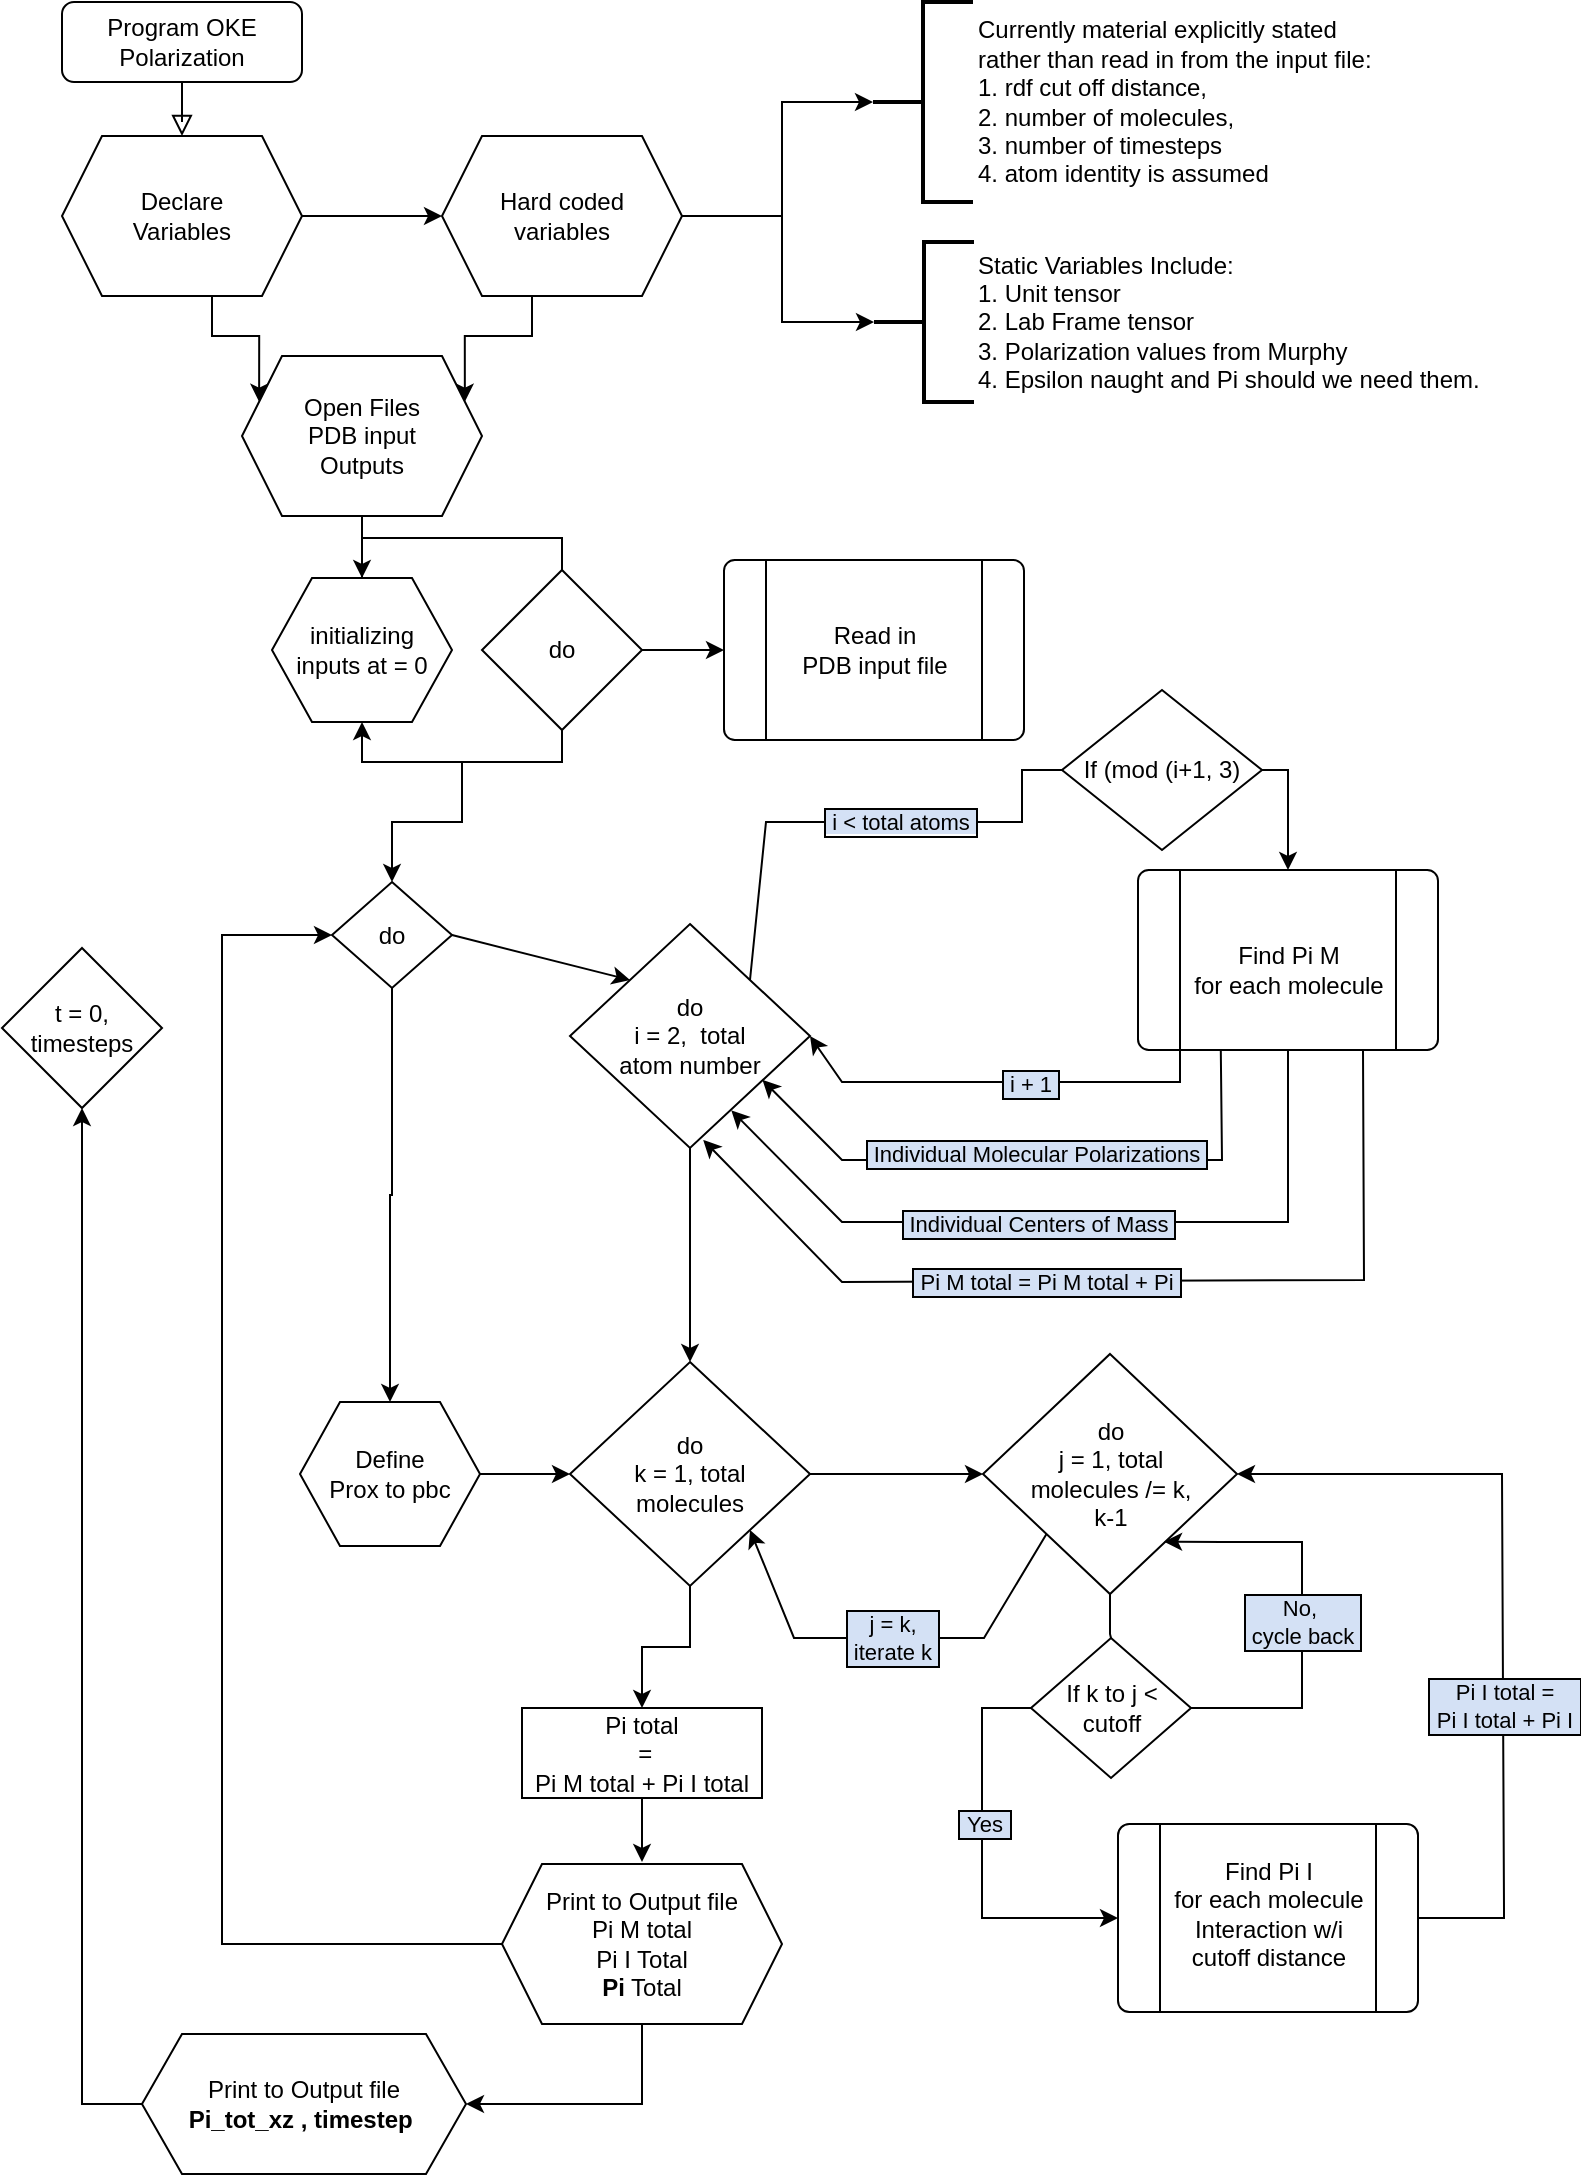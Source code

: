 <mxfile version="20.2.3" type="github" pages="4">
  <diagram id="C5RBs43oDa-KdzZeNtuy" name="Overview">
    <mxGraphModel dx="813" dy="475" grid="1" gridSize="10" guides="1" tooltips="1" connect="1" arrows="1" fold="1" page="1" pageScale="1" pageWidth="827" pageHeight="1169" math="0" shadow="0">
      <root>
        <mxCell id="WIyWlLk6GJQsqaUBKTNV-0" />
        <mxCell id="WIyWlLk6GJQsqaUBKTNV-1" parent="WIyWlLk6GJQsqaUBKTNV-0" />
        <mxCell id="WIyWlLk6GJQsqaUBKTNV-2" value="" style="rounded=0;html=1;jettySize=auto;orthogonalLoop=1;fontSize=11;endArrow=block;endFill=0;endSize=8;strokeWidth=1;shadow=0;labelBackgroundColor=none;edgeStyle=orthogonalEdgeStyle;" parent="WIyWlLk6GJQsqaUBKTNV-1" source="WIyWlLk6GJQsqaUBKTNV-3" target="BzoPtWlY8ugBGljkZ4sm-0" edge="1">
          <mxGeometry relative="1" as="geometry" />
        </mxCell>
        <mxCell id="WIyWlLk6GJQsqaUBKTNV-3" value="Program OKE&lt;br&gt;Polarization" style="rounded=1;whiteSpace=wrap;html=1;fontSize=12;glass=0;strokeWidth=1;shadow=0;" parent="WIyWlLk6GJQsqaUBKTNV-1" vertex="1">
          <mxGeometry x="40" y="30" width="120" height="40" as="geometry" />
        </mxCell>
        <mxCell id="BzoPtWlY8ugBGljkZ4sm-4" style="edgeStyle=orthogonalEdgeStyle;rounded=0;orthogonalLoop=1;jettySize=auto;html=1;exitX=0.625;exitY=1;exitDx=0;exitDy=0;entryX=0;entryY=0.25;entryDx=0;entryDy=0;" edge="1" parent="WIyWlLk6GJQsqaUBKTNV-1" source="BzoPtWlY8ugBGljkZ4sm-0" target="BzoPtWlY8ugBGljkZ4sm-2">
          <mxGeometry relative="1" as="geometry" />
        </mxCell>
        <mxCell id="BzoPtWlY8ugBGljkZ4sm-7" style="edgeStyle=orthogonalEdgeStyle;rounded=0;orthogonalLoop=1;jettySize=auto;html=1;exitX=1;exitY=0.5;exitDx=0;exitDy=0;entryX=0;entryY=0.5;entryDx=0;entryDy=0;" edge="1" parent="WIyWlLk6GJQsqaUBKTNV-1" source="BzoPtWlY8ugBGljkZ4sm-0" target="BzoPtWlY8ugBGljkZ4sm-1">
          <mxGeometry relative="1" as="geometry" />
        </mxCell>
        <mxCell id="BzoPtWlY8ugBGljkZ4sm-0" value="Declare &lt;br&gt;Variables" style="shape=hexagon;perimeter=hexagonPerimeter2;whiteSpace=wrap;html=1;fixedSize=1;" vertex="1" parent="WIyWlLk6GJQsqaUBKTNV-1">
          <mxGeometry x="40" y="97" width="120" height="80" as="geometry" />
        </mxCell>
        <mxCell id="BzoPtWlY8ugBGljkZ4sm-5" style="edgeStyle=orthogonalEdgeStyle;rounded=0;orthogonalLoop=1;jettySize=auto;html=1;exitX=0.375;exitY=1;exitDx=0;exitDy=0;entryX=1;entryY=0.25;entryDx=0;entryDy=0;" edge="1" parent="WIyWlLk6GJQsqaUBKTNV-1" source="BzoPtWlY8ugBGljkZ4sm-1" target="BzoPtWlY8ugBGljkZ4sm-2">
          <mxGeometry relative="1" as="geometry" />
        </mxCell>
        <mxCell id="BzoPtWlY8ugBGljkZ4sm-9" style="edgeStyle=orthogonalEdgeStyle;rounded=0;orthogonalLoop=1;jettySize=auto;html=1;exitX=1;exitY=0.5;exitDx=0;exitDy=0;entryX=0;entryY=0.5;entryDx=0;entryDy=0;entryPerimeter=0;" edge="1" parent="WIyWlLk6GJQsqaUBKTNV-1" source="BzoPtWlY8ugBGljkZ4sm-1" target="BzoPtWlY8ugBGljkZ4sm-10">
          <mxGeometry relative="1" as="geometry">
            <mxPoint x="530" y="150" as="targetPoint" />
            <Array as="points">
              <mxPoint x="400" y="137" />
              <mxPoint x="400" y="80" />
            </Array>
          </mxGeometry>
        </mxCell>
        <mxCell id="szARiX66L0y_KDkhhzYn-0" style="edgeStyle=orthogonalEdgeStyle;rounded=0;orthogonalLoop=1;jettySize=auto;html=1;exitX=1;exitY=0.5;exitDx=0;exitDy=0;entryX=0;entryY=0.5;entryDx=0;entryDy=0;entryPerimeter=0;" edge="1" parent="WIyWlLk6GJQsqaUBKTNV-1" source="BzoPtWlY8ugBGljkZ4sm-1" target="szARiX66L0y_KDkhhzYn-1">
          <mxGeometry relative="1" as="geometry">
            <mxPoint x="470" y="200" as="targetPoint" />
            <Array as="points">
              <mxPoint x="400" y="137" />
              <mxPoint x="400" y="190" />
            </Array>
          </mxGeometry>
        </mxCell>
        <mxCell id="BzoPtWlY8ugBGljkZ4sm-1" value="Hard coded &lt;br&gt;&lt;span style=&quot;color: rgba(0, 0, 0, 0); font-family: monospace; font-size: 0px; text-align: start;&quot;&gt;%3CmxGraphModel%3E%3Croot%3E%3CmxCell%20id%3D%220%22%2F%3E%3CmxCell%20id%3D%221%22%20parent%3D%220%22%2F%3E%3CmxCell%20id%3D%222%22%20value%3D%22%22%20style%3D%22shape%3Dhexagon%3Bperimeter%3DhexagonPerimeter2%3BwhiteSpace%3Dwrap%3Bhtml%3D1%3BfixedSize%3D1%3B%22%20vertex%3D%221%22%20parent%3D%221%22%3E%3CmxGeometry%20x%3D%22160%22%20y%3D%22170%22%20width%3D%22120%22%20height%3D%2280%22%20as%3D%22geometry%22%2F%3E%3C%2FmxCell%3E%3C%2Froot%3E%3C%2FmxGraphModel%3E&lt;/span&gt;variables" style="shape=hexagon;perimeter=hexagonPerimeter2;whiteSpace=wrap;html=1;fixedSize=1;" vertex="1" parent="WIyWlLk6GJQsqaUBKTNV-1">
          <mxGeometry x="230" y="97" width="120" height="80" as="geometry" />
        </mxCell>
        <mxCell id="BzoPtWlY8ugBGljkZ4sm-20" value="" style="edgeStyle=orthogonalEdgeStyle;rounded=0;orthogonalLoop=1;jettySize=auto;html=1;" edge="1" parent="WIyWlLk6GJQsqaUBKTNV-1" source="BzoPtWlY8ugBGljkZ4sm-2" target="BzoPtWlY8ugBGljkZ4sm-19">
          <mxGeometry relative="1" as="geometry" />
        </mxCell>
        <mxCell id="BzoPtWlY8ugBGljkZ4sm-2" value="Open Files&lt;br&gt;PDB input&lt;br&gt;Outputs" style="shape=hexagon;perimeter=hexagonPerimeter2;whiteSpace=wrap;html=1;fixedSize=1;" vertex="1" parent="WIyWlLk6GJQsqaUBKTNV-1">
          <mxGeometry x="130" y="207" width="120" height="80" as="geometry" />
        </mxCell>
        <mxCell id="BzoPtWlY8ugBGljkZ4sm-11" value="" style="verticalLabelPosition=bottom;verticalAlign=top;html=1;shape=process;whiteSpace=wrap;rounded=1;size=0.14;arcSize=6;" vertex="1" parent="WIyWlLk6GJQsqaUBKTNV-1">
          <mxGeometry x="371" y="309" width="150" height="90" as="geometry" />
        </mxCell>
        <mxCell id="BzoPtWlY8ugBGljkZ4sm-10" value="Currently material explicitly stated&lt;br&gt;rather than read in from the input file:&lt;br&gt;1. rdf cut off distance, &lt;br&gt;2. number of molecules,&lt;br&gt;3. number of timesteps&lt;br&gt;4. atom identity is assumed" style="strokeWidth=2;html=1;shape=mxgraph.flowchart.annotation_2;align=left;labelPosition=right;pointerEvents=1;" vertex="1" parent="WIyWlLk6GJQsqaUBKTNV-1">
          <mxGeometry x="445.5" y="30" width="50" height="100" as="geometry" />
        </mxCell>
        <mxCell id="BzoPtWlY8ugBGljkZ4sm-12" value="Read in &lt;br&gt;PDB input file" style="text;html=1;resizable=0;autosize=1;align=center;verticalAlign=middle;points=[];fillColor=none;strokeColor=none;rounded=0;" vertex="1" parent="WIyWlLk6GJQsqaUBKTNV-1">
          <mxGeometry x="396" y="334" width="100" height="40" as="geometry" />
        </mxCell>
        <mxCell id="BzoPtWlY8ugBGljkZ4sm-13" value="" style="verticalLabelPosition=bottom;verticalAlign=top;html=1;shape=process;whiteSpace=wrap;rounded=1;size=0.14;arcSize=6;" vertex="1" parent="WIyWlLk6GJQsqaUBKTNV-1">
          <mxGeometry x="578" y="464" width="150" height="90" as="geometry" />
        </mxCell>
        <mxCell id="BzoPtWlY8ugBGljkZ4sm-15" value="" style="verticalLabelPosition=bottom;verticalAlign=top;html=1;shape=process;whiteSpace=wrap;rounded=1;size=0.14;arcSize=6;" vertex="1" parent="WIyWlLk6GJQsqaUBKTNV-1">
          <mxGeometry x="568" y="941" width="150" height="94" as="geometry" />
        </mxCell>
        <mxCell id="BzoPtWlY8ugBGljkZ4sm-17" value="Find Pi M &lt;br&gt;for each molecule" style="text;html=1;resizable=0;autosize=1;align=center;verticalAlign=middle;points=[];fillColor=none;strokeColor=none;rounded=0;" vertex="1" parent="WIyWlLk6GJQsqaUBKTNV-1">
          <mxGeometry x="593" y="494" width="120" height="40" as="geometry" />
        </mxCell>
        <mxCell id="BzoPtWlY8ugBGljkZ4sm-18" value="Find Pi I&lt;br&gt;for each molecule&lt;br&gt;Interaction w/i&lt;br&gt;cutoff distance" style="text;html=1;resizable=0;autosize=1;align=center;verticalAlign=middle;points=[];fillColor=none;strokeColor=none;rounded=0;" vertex="1" parent="WIyWlLk6GJQsqaUBKTNV-1">
          <mxGeometry x="583" y="951" width="120" height="70" as="geometry" />
        </mxCell>
        <mxCell id="BzoPtWlY8ugBGljkZ4sm-43" style="edgeStyle=orthogonalEdgeStyle;rounded=0;orthogonalLoop=1;jettySize=auto;html=1;entryX=0.5;entryY=1;entryDx=0;entryDy=0;" edge="1" parent="WIyWlLk6GJQsqaUBKTNV-1" source="BzoPtWlY8ugBGljkZ4sm-19" target="BzoPtWlY8ugBGljkZ4sm-19">
          <mxGeometry relative="1" as="geometry">
            <Array as="points">
              <mxPoint x="190" y="298" />
              <mxPoint x="290" y="298" />
              <mxPoint x="290" y="410" />
              <mxPoint x="190" y="410" />
            </Array>
          </mxGeometry>
        </mxCell>
        <mxCell id="BzoPtWlY8ugBGljkZ4sm-19" value="initializing&lt;br&gt;inputs at = 0" style="shape=hexagon;perimeter=hexagonPerimeter2;whiteSpace=wrap;html=1;fixedSize=1;" vertex="1" parent="WIyWlLk6GJQsqaUBKTNV-1">
          <mxGeometry x="145" y="318" width="90" height="72" as="geometry" />
        </mxCell>
        <mxCell id="BzoPtWlY8ugBGljkZ4sm-21" value="t = 0, timesteps" style="rhombus;whiteSpace=wrap;html=1;" vertex="1" parent="WIyWlLk6GJQsqaUBKTNV-1">
          <mxGeometry x="10" y="503" width="80" height="80" as="geometry" />
        </mxCell>
        <mxCell id="BzoPtWlY8ugBGljkZ4sm-25" style="edgeStyle=orthogonalEdgeStyle;rounded=0;orthogonalLoop=1;jettySize=auto;html=1;exitX=0.5;exitY=1;exitDx=0;exitDy=0;" edge="1" parent="WIyWlLk6GJQsqaUBKTNV-1" source="BzoPtWlY8ugBGljkZ4sm-22" target="BzoPtWlY8ugBGljkZ4sm-24">
          <mxGeometry relative="1" as="geometry" />
        </mxCell>
        <mxCell id="BzoPtWlY8ugBGljkZ4sm-22" value="do" style="rhombus;whiteSpace=wrap;html=1;" vertex="1" parent="WIyWlLk6GJQsqaUBKTNV-1">
          <mxGeometry x="175" y="470" width="60" height="53" as="geometry" />
        </mxCell>
        <mxCell id="BzoPtWlY8ugBGljkZ4sm-77" style="edgeStyle=orthogonalEdgeStyle;rounded=0;orthogonalLoop=1;jettySize=auto;html=1;entryX=0;entryY=0.5;entryDx=0;entryDy=0;" edge="1" parent="WIyWlLk6GJQsqaUBKTNV-1" source="BzoPtWlY8ugBGljkZ4sm-24" target="BzoPtWlY8ugBGljkZ4sm-65">
          <mxGeometry relative="1" as="geometry" />
        </mxCell>
        <mxCell id="BzoPtWlY8ugBGljkZ4sm-24" value="Define&lt;br&gt;Prox to pbc" style="shape=hexagon;perimeter=hexagonPerimeter2;whiteSpace=wrap;html=1;fixedSize=1;" vertex="1" parent="WIyWlLk6GJQsqaUBKTNV-1">
          <mxGeometry x="159" y="730" width="90" height="72" as="geometry" />
        </mxCell>
        <mxCell id="BzoPtWlY8ugBGljkZ4sm-48" style="edgeStyle=orthogonalEdgeStyle;rounded=0;orthogonalLoop=1;jettySize=auto;html=1;" edge="1" parent="WIyWlLk6GJQsqaUBKTNV-1" source="BzoPtWlY8ugBGljkZ4sm-26" target="BzoPtWlY8ugBGljkZ4sm-65">
          <mxGeometry relative="1" as="geometry">
            <mxPoint x="330" y="800" as="targetPoint" />
          </mxGeometry>
        </mxCell>
        <mxCell id="BzoPtWlY8ugBGljkZ4sm-26" value="do&lt;br&gt;i = 2,&amp;nbsp; total &lt;br&gt;atom number" style="rhombus;whiteSpace=wrap;html=1;" vertex="1" parent="WIyWlLk6GJQsqaUBKTNV-1">
          <mxGeometry x="294" y="491" width="120" height="112" as="geometry" />
        </mxCell>
        <mxCell id="BzoPtWlY8ugBGljkZ4sm-45" style="edgeStyle=orthogonalEdgeStyle;rounded=0;orthogonalLoop=1;jettySize=auto;html=1;exitX=1;exitY=0.5;exitDx=0;exitDy=0;entryX=0;entryY=0.5;entryDx=0;entryDy=0;" edge="1" parent="WIyWlLk6GJQsqaUBKTNV-1" source="BzoPtWlY8ugBGljkZ4sm-44" target="BzoPtWlY8ugBGljkZ4sm-11">
          <mxGeometry relative="1" as="geometry" />
        </mxCell>
        <mxCell id="BzoPtWlY8ugBGljkZ4sm-44" value="do" style="rhombus;whiteSpace=wrap;html=1;" vertex="1" parent="WIyWlLk6GJQsqaUBKTNV-1">
          <mxGeometry x="250" y="314" width="80" height="80" as="geometry" />
        </mxCell>
        <mxCell id="BzoPtWlY8ugBGljkZ4sm-46" value="" style="endArrow=classic;html=1;rounded=0;entryX=0.5;entryY=0;entryDx=0;entryDy=0;" edge="1" parent="WIyWlLk6GJQsqaUBKTNV-1" target="BzoPtWlY8ugBGljkZ4sm-22">
          <mxGeometry width="50" height="50" relative="1" as="geometry">
            <mxPoint x="240" y="410" as="sourcePoint" />
            <mxPoint x="380" y="490" as="targetPoint" />
            <Array as="points">
              <mxPoint x="240" y="440" />
              <mxPoint x="205" y="440" />
            </Array>
          </mxGeometry>
        </mxCell>
        <mxCell id="BzoPtWlY8ugBGljkZ4sm-47" value="" style="endArrow=classic;html=1;rounded=0;exitX=1;exitY=0.5;exitDx=0;exitDy=0;entryX=0;entryY=0;entryDx=0;entryDy=0;" edge="1" parent="WIyWlLk6GJQsqaUBKTNV-1" source="BzoPtWlY8ugBGljkZ4sm-22" target="BzoPtWlY8ugBGljkZ4sm-26">
          <mxGeometry width="50" height="50" relative="1" as="geometry">
            <mxPoint x="380" y="650" as="sourcePoint" />
            <mxPoint x="430" y="600" as="targetPoint" />
            <Array as="points" />
          </mxGeometry>
        </mxCell>
        <mxCell id="BzoPtWlY8ugBGljkZ4sm-49" value="" style="endArrow=classic;html=1;rounded=0;entryX=0.555;entryY=0.964;entryDx=0;entryDy=0;entryPerimeter=0;exitX=0.75;exitY=1;exitDx=0;exitDy=0;" edge="1" parent="WIyWlLk6GJQsqaUBKTNV-1" source="BzoPtWlY8ugBGljkZ4sm-13" target="BzoPtWlY8ugBGljkZ4sm-26">
          <mxGeometry relative="1" as="geometry">
            <mxPoint x="691" y="560" as="sourcePoint" />
            <mxPoint x="354" y="600" as="targetPoint" />
            <Array as="points">
              <mxPoint x="691" y="669" />
              <mxPoint x="430" y="670" />
            </Array>
          </mxGeometry>
        </mxCell>
        <mxCell id="BzoPtWlY8ugBGljkZ4sm-50" value="&amp;nbsp;Pi M total = Pi M total + Pi&amp;nbsp;" style="edgeLabel;resizable=0;html=1;align=center;verticalAlign=middle;labelBorderColor=default;labelBackgroundColor=#D4E1F5;" connectable="0" vertex="1" parent="BzoPtWlY8ugBGljkZ4sm-49">
          <mxGeometry relative="1" as="geometry">
            <mxPoint x="-37" as="offset" />
          </mxGeometry>
        </mxCell>
        <mxCell id="BzoPtWlY8ugBGljkZ4sm-51" value="I" style="endArrow=classic;html=1;rounded=0;exitX=0.5;exitY=1;exitDx=0;exitDy=0;align=center;entryX=0.672;entryY=0.832;entryDx=0;entryDy=0;entryPerimeter=0;" edge="1" parent="WIyWlLk6GJQsqaUBKTNV-1" source="BzoPtWlY8ugBGljkZ4sm-13" target="BzoPtWlY8ugBGljkZ4sm-26">
          <mxGeometry x="0.13" relative="1" as="geometry">
            <mxPoint x="656" y="560.0" as="sourcePoint" />
            <mxPoint x="390" y="600" as="targetPoint" />
            <Array as="points">
              <mxPoint x="653" y="640" />
              <mxPoint x="430" y="640" />
            </Array>
            <mxPoint as="offset" />
          </mxGeometry>
        </mxCell>
        <mxCell id="BzoPtWlY8ugBGljkZ4sm-58" value="&amp;nbsp;Individual Centers of Mass&amp;nbsp;" style="edgeLabel;resizable=0;html=1;align=center;verticalAlign=middle;labelBorderColor=default;labelBackgroundColor=#D4E1F5;" connectable="0" vertex="1" parent="BzoPtWlY8ugBGljkZ4sm-51">
          <mxGeometry relative="1" as="geometry">
            <mxPoint x="-17" y="1" as="offset" />
          </mxGeometry>
        </mxCell>
        <mxCell id="BzoPtWlY8ugBGljkZ4sm-54" value="I" style="endArrow=classic;html=1;rounded=0;entryX=0.802;entryY=0.696;entryDx=0;entryDy=0;entryPerimeter=0;exitX=0.276;exitY=1.002;exitDx=0;exitDy=0;exitPerimeter=0;" edge="1" parent="WIyWlLk6GJQsqaUBKTNV-1" source="BzoPtWlY8ugBGljkZ4sm-13" target="BzoPtWlY8ugBGljkZ4sm-26">
          <mxGeometry relative="1" as="geometry">
            <mxPoint x="620" y="570" as="sourcePoint" />
            <mxPoint x="395.4" y="563.584" as="targetPoint" />
            <Array as="points">
              <mxPoint x="620" y="609" />
              <mxPoint x="430" y="609" />
            </Array>
          </mxGeometry>
        </mxCell>
        <mxCell id="BzoPtWlY8ugBGljkZ4sm-57" value="&amp;nbsp;Individual Molecular Polarizations&amp;nbsp;" style="edgeLabel;resizable=0;html=1;align=center;verticalAlign=middle;labelBorderColor=default;labelBackgroundColor=#D4E1F5;" connectable="0" vertex="1" parent="BzoPtWlY8ugBGljkZ4sm-54">
          <mxGeometry relative="1" as="geometry">
            <mxPoint x="2" y="-3" as="offset" />
          </mxGeometry>
        </mxCell>
        <mxCell id="BzoPtWlY8ugBGljkZ4sm-62" value="" style="endArrow=classic;html=1;rounded=0;exitX=0.14;exitY=0.993;exitDx=0;exitDy=0;entryX=1;entryY=0.5;entryDx=0;entryDy=0;exitPerimeter=0;" edge="1" parent="WIyWlLk6GJQsqaUBKTNV-1" source="BzoPtWlY8ugBGljkZ4sm-13" target="BzoPtWlY8ugBGljkZ4sm-26">
          <mxGeometry relative="1" as="geometry">
            <mxPoint x="599.0" y="566.37" as="sourcePoint" />
            <mxPoint x="410.72" y="555.968" as="targetPoint" />
            <Array as="points">
              <mxPoint x="599" y="570" />
              <mxPoint x="490" y="570" />
              <mxPoint x="470" y="570" />
              <mxPoint x="430" y="570" />
            </Array>
          </mxGeometry>
        </mxCell>
        <mxCell id="BzoPtWlY8ugBGljkZ4sm-64" value="&amp;nbsp;i + 1&amp;nbsp;" style="edgeLabel;resizable=0;html=1;align=center;verticalAlign=middle;labelBorderColor=default;labelBackgroundColor=#D4E1F5;" connectable="0" vertex="1" parent="BzoPtWlY8ugBGljkZ4sm-62">
          <mxGeometry relative="1" as="geometry">
            <mxPoint x="15" y="1" as="offset" />
          </mxGeometry>
        </mxCell>
        <mxCell id="BzoPtWlY8ugBGljkZ4sm-67" style="edgeStyle=orthogonalEdgeStyle;rounded=0;orthogonalLoop=1;jettySize=auto;html=1;exitX=1;exitY=0.5;exitDx=0;exitDy=0;entryX=0;entryY=0.5;entryDx=0;entryDy=0;" edge="1" parent="WIyWlLk6GJQsqaUBKTNV-1" source="BzoPtWlY8ugBGljkZ4sm-65" target="BzoPtWlY8ugBGljkZ4sm-66">
          <mxGeometry relative="1" as="geometry" />
        </mxCell>
        <mxCell id="BzoPtWlY8ugBGljkZ4sm-86" style="edgeStyle=orthogonalEdgeStyle;rounded=0;orthogonalLoop=1;jettySize=auto;html=1;exitX=0.5;exitY=1;exitDx=0;exitDy=0;" edge="1" parent="WIyWlLk6GJQsqaUBKTNV-1" source="BzoPtWlY8ugBGljkZ4sm-65" target="BzoPtWlY8ugBGljkZ4sm-87">
          <mxGeometry relative="1" as="geometry">
            <mxPoint x="330.143" y="960" as="targetPoint" />
          </mxGeometry>
        </mxCell>
        <mxCell id="BzoPtWlY8ugBGljkZ4sm-65" value="do&lt;br&gt;k = 1, total&lt;br&gt;molecules" style="rhombus;whiteSpace=wrap;html=1;" vertex="1" parent="WIyWlLk6GJQsqaUBKTNV-1">
          <mxGeometry x="294" y="710" width="120" height="112" as="geometry" />
        </mxCell>
        <mxCell id="BzoPtWlY8ugBGljkZ4sm-66" value="do&lt;br&gt;j = 1, total&lt;br&gt;molecules /= k,&lt;br&gt;k-1" style="rhombus;whiteSpace=wrap;html=1;" vertex="1" parent="WIyWlLk6GJQsqaUBKTNV-1">
          <mxGeometry x="500.5" y="706" width="127" height="120" as="geometry" />
        </mxCell>
        <mxCell id="BzoPtWlY8ugBGljkZ4sm-71" value="If k to j &amp;lt;&lt;br&gt;cutoff" style="rhombus;whiteSpace=wrap;html=1;labelBackgroundColor=none;labelBorderColor=none;" vertex="1" parent="WIyWlLk6GJQsqaUBKTNV-1">
          <mxGeometry x="524.5" y="848" width="80" height="70" as="geometry" />
        </mxCell>
        <mxCell id="BzoPtWlY8ugBGljkZ4sm-72" value="" style="edgeStyle=orthogonalEdgeStyle;rounded=0;orthogonalLoop=1;jettySize=auto;html=1;exitX=0.5;exitY=1;exitDx=0;exitDy=0;endArrow=none;" edge="1" parent="WIyWlLk6GJQsqaUBKTNV-1" source="BzoPtWlY8ugBGljkZ4sm-66" target="BzoPtWlY8ugBGljkZ4sm-71">
          <mxGeometry relative="1" as="geometry">
            <mxPoint x="567.5" y="859" as="sourcePoint" />
            <mxPoint x="567.5" y="980" as="targetPoint" />
          </mxGeometry>
        </mxCell>
        <mxCell id="BzoPtWlY8ugBGljkZ4sm-75" value="" style="endArrow=classic;html=1;rounded=0;exitX=1;exitY=0.5;exitDx=0;exitDy=0;entryX=0.713;entryY=0.782;entryDx=0;entryDy=0;entryPerimeter=0;" edge="1" parent="WIyWlLk6GJQsqaUBKTNV-1" source="BzoPtWlY8ugBGljkZ4sm-71" target="BzoPtWlY8ugBGljkZ4sm-66">
          <mxGeometry relative="1" as="geometry">
            <mxPoint x="603.5" y="885" as="sourcePoint" />
            <mxPoint x="627.5" y="768" as="targetPoint" />
            <Array as="points">
              <mxPoint x="640" y="883" />
              <mxPoint x="660" y="883" />
              <mxPoint x="660" y="810" />
              <mxPoint x="660" y="800" />
              <mxPoint x="620" y="800" />
            </Array>
          </mxGeometry>
        </mxCell>
        <mxCell id="BzoPtWlY8ugBGljkZ4sm-76" value="No,&amp;nbsp;&lt;br&gt;&amp;nbsp;cycle back&amp;nbsp;" style="edgeLabel;resizable=0;html=1;align=center;verticalAlign=middle;labelBackgroundColor=#D4E1F5;labelBorderColor=default;" connectable="0" vertex="1" parent="BzoPtWlY8ugBGljkZ4sm-75">
          <mxGeometry relative="1" as="geometry">
            <mxPoint y="5" as="offset" />
          </mxGeometry>
        </mxCell>
        <mxCell id="BzoPtWlY8ugBGljkZ4sm-80" value="" style="endArrow=classic;html=1;rounded=0;exitX=1;exitY=0.5;exitDx=0;exitDy=0;entryX=1;entryY=0.5;entryDx=0;entryDy=0;" edge="1" parent="WIyWlLk6GJQsqaUBKTNV-1" source="BzoPtWlY8ugBGljkZ4sm-15" target="BzoPtWlY8ugBGljkZ4sm-66">
          <mxGeometry relative="1" as="geometry">
            <mxPoint x="411" y="923" as="sourcePoint" />
            <mxPoint x="511" y="923" as="targetPoint" />
            <Array as="points">
              <mxPoint x="761" y="988" />
              <mxPoint x="761" y="983" />
              <mxPoint x="760" y="766" />
            </Array>
          </mxGeometry>
        </mxCell>
        <mxCell id="BzoPtWlY8ugBGljkZ4sm-81" value="Pi I total = &lt;br&gt;&amp;nbsp;Pi I total + Pi I&amp;nbsp;" style="edgeLabel;resizable=0;html=1;align=center;verticalAlign=middle;labelBackgroundColor=#D4E1F5;labelBorderColor=default;" connectable="0" vertex="1" parent="BzoPtWlY8ugBGljkZ4sm-80">
          <mxGeometry relative="1" as="geometry">
            <mxPoint y="50" as="offset" />
          </mxGeometry>
        </mxCell>
        <mxCell id="BzoPtWlY8ugBGljkZ4sm-84" value="" style="endArrow=classic;html=1;rounded=0;exitX=0;exitY=1;exitDx=0;exitDy=0;entryX=1;entryY=1;entryDx=0;entryDy=0;" edge="1" parent="WIyWlLk6GJQsqaUBKTNV-1" source="BzoPtWlY8ugBGljkZ4sm-66" target="BzoPtWlY8ugBGljkZ4sm-65">
          <mxGeometry relative="1" as="geometry">
            <mxPoint x="538.25" y="749" as="sourcePoint" />
            <mxPoint x="390" y="747" as="targetPoint" />
            <Array as="points">
              <mxPoint x="501" y="848" />
              <mxPoint x="406" y="848" />
            </Array>
          </mxGeometry>
        </mxCell>
        <mxCell id="BzoPtWlY8ugBGljkZ4sm-85" value="j = k,&lt;br&gt;&amp;nbsp;iterate k&amp;nbsp;" style="edgeLabel;resizable=0;html=1;align=center;verticalAlign=middle;labelBackgroundColor=#D4E1F5;labelBorderColor=default;" connectable="0" vertex="1" parent="BzoPtWlY8ugBGljkZ4sm-84">
          <mxGeometry relative="1" as="geometry" />
        </mxCell>
        <mxCell id="BzoPtWlY8ugBGljkZ4sm-89" style="edgeStyle=orthogonalEdgeStyle;rounded=0;orthogonalLoop=1;jettySize=auto;html=1;" edge="1" parent="WIyWlLk6GJQsqaUBKTNV-1" source="BzoPtWlY8ugBGljkZ4sm-87">
          <mxGeometry relative="1" as="geometry">
            <mxPoint x="330" y="960" as="targetPoint" />
          </mxGeometry>
        </mxCell>
        <mxCell id="BzoPtWlY8ugBGljkZ4sm-87" value="Pi total&lt;span style=&quot;color: rgba(0, 0, 0, 0); font-family: monospace; font-size: 0px; text-align: start;&quot;&gt;%3CmxGraphModel%3E%3Croot%3E%3CmxCell%20id%3D%220%22%2F%3E%3CmxCell%20id%3D%221%22%20parent%3D%220%22%2F%3E%3CmxCell%20id%3D%222%22%20value%3D%22do%26lt%3Bbr%26gt%3Bk%20%3D%201%2C%20total%26lt%3Bbr%26gt%3Bmolecules%22%20style%3D%22rhombus%3BwhiteSpace%3Dwrap%3Bhtml%3D1%3B%22%20vertex%3D%221%22%20parent%3D%221%22%3E%3CmxGeometry%20x%3D%22270%22%20y%3D%22820%22%20width%3D%22120%22%20height%3D%22112%22%20as%3D%22geometry%22%2F%3E%3C%2FmxCell%3E%3C%2Froot%3E%3C%2FmxGraphModel%3E&lt;/span&gt;&lt;br&gt;&amp;nbsp;=&lt;br&gt;Pi M total + Pi I total" style="rounded=0;whiteSpace=wrap;html=1;labelBackgroundColor=none;labelBorderColor=none;" vertex="1" parent="WIyWlLk6GJQsqaUBKTNV-1">
          <mxGeometry x="270" y="883" width="120" height="45" as="geometry" />
        </mxCell>
        <mxCell id="szARiX66L0y_KDkhhzYn-12" style="edgeStyle=orthogonalEdgeStyle;rounded=0;orthogonalLoop=1;jettySize=auto;html=1;exitX=0;exitY=0.5;exitDx=0;exitDy=0;labelBorderColor=default;entryX=0;entryY=0.5;entryDx=0;entryDy=0;" edge="1" parent="WIyWlLk6GJQsqaUBKTNV-1" source="BzoPtWlY8ugBGljkZ4sm-91" target="BzoPtWlY8ugBGljkZ4sm-22">
          <mxGeometry relative="1" as="geometry">
            <mxPoint x="140" y="500" as="targetPoint" />
            <Array as="points">
              <mxPoint x="120" y="1001" />
              <mxPoint x="120" y="496" />
            </Array>
          </mxGeometry>
        </mxCell>
        <mxCell id="fN7FtGa0u4BAluEUMv_l-0" style="edgeStyle=orthogonalEdgeStyle;rounded=0;orthogonalLoop=1;jettySize=auto;html=1;exitX=0.5;exitY=1;exitDx=0;exitDy=0;entryX=1;entryY=0.5;entryDx=0;entryDy=0;labelBorderColor=default;" edge="1" parent="WIyWlLk6GJQsqaUBKTNV-1" source="BzoPtWlY8ugBGljkZ4sm-91" target="BzoPtWlY8ugBGljkZ4sm-92">
          <mxGeometry relative="1" as="geometry" />
        </mxCell>
        <mxCell id="BzoPtWlY8ugBGljkZ4sm-91" value="Print to Output file&lt;br&gt;Pi M total&lt;br&gt;Pi I Total&lt;br&gt;&lt;b&gt;Pi&lt;/b&gt; Total" style="shape=hexagon;perimeter=hexagonPerimeter2;whiteSpace=wrap;html=1;fixedSize=1;labelBackgroundColor=none;labelBorderColor=none;" vertex="1" parent="WIyWlLk6GJQsqaUBKTNV-1">
          <mxGeometry x="260" y="961" width="140" height="80" as="geometry" />
        </mxCell>
        <mxCell id="BzoPtWlY8ugBGljkZ4sm-95" style="edgeStyle=orthogonalEdgeStyle;rounded=0;orthogonalLoop=1;jettySize=auto;html=1;exitX=0;exitY=0.5;exitDx=0;exitDy=0;" edge="1" parent="WIyWlLk6GJQsqaUBKTNV-1" source="BzoPtWlY8ugBGljkZ4sm-92" target="BzoPtWlY8ugBGljkZ4sm-21">
          <mxGeometry relative="1" as="geometry" />
        </mxCell>
        <mxCell id="BzoPtWlY8ugBGljkZ4sm-92" value="Print to Output file&lt;br&gt;&lt;b&gt;Pi_tot_xz , timestep&lt;/b&gt;&amp;nbsp;" style="shape=hexagon;perimeter=hexagonPerimeter2;whiteSpace=wrap;html=1;fixedSize=1;labelBackgroundColor=none;labelBorderColor=none;" vertex="1" parent="WIyWlLk6GJQsqaUBKTNV-1">
          <mxGeometry x="80" y="1046" width="162" height="70" as="geometry" />
        </mxCell>
        <mxCell id="szARiX66L0y_KDkhhzYn-1" value="Static Variables Include:&lt;br&gt;1. Unit tensor&lt;br&gt;2. Lab Frame tensor&lt;br&gt;3. Polarization values from Murphy&lt;br&gt;4. Epsilon naught and Pi should we need them." style="strokeWidth=2;html=1;shape=mxgraph.flowchart.annotation_2;align=left;labelPosition=right;pointerEvents=1;labelBackgroundColor=none;labelBorderColor=none;" vertex="1" parent="WIyWlLk6GJQsqaUBKTNV-1">
          <mxGeometry x="446" y="150" width="50" height="80" as="geometry" />
        </mxCell>
        <mxCell id="szARiX66L0y_KDkhhzYn-5" value="" style="endArrow=classic;html=1;rounded=0;exitX=1;exitY=0.5;exitDx=0;exitDy=0;entryX=0.5;entryY=0;entryDx=0;entryDy=0;labelBorderColor=default;startArrow=none;" edge="1" parent="WIyWlLk6GJQsqaUBKTNV-1" source="szARiX66L0y_KDkhhzYn-7" target="BzoPtWlY8ugBGljkZ4sm-13">
          <mxGeometry relative="1" as="geometry">
            <mxPoint x="360" y="470" as="sourcePoint" />
            <mxPoint x="640" y="440" as="targetPoint" />
            <Array as="points">
              <mxPoint x="653" y="414" />
            </Array>
          </mxGeometry>
        </mxCell>
        <mxCell id="szARiX66L0y_KDkhhzYn-10" style="edgeStyle=orthogonalEdgeStyle;rounded=0;orthogonalLoop=1;jettySize=auto;html=1;exitX=0.5;exitY=1;exitDx=0;exitDy=0;labelBorderColor=default;" edge="1" parent="WIyWlLk6GJQsqaUBKTNV-1">
          <mxGeometry relative="1" as="geometry">
            <mxPoint x="589.857" y="441.143" as="targetPoint" />
            <mxPoint x="590" y="441" as="sourcePoint" />
          </mxGeometry>
        </mxCell>
        <mxCell id="szARiX66L0y_KDkhhzYn-7" value="If (mod (i+1, 3)" style="rhombus;whiteSpace=wrap;html=1;labelBackgroundColor=none;labelBorderColor=none;" vertex="1" parent="WIyWlLk6GJQsqaUBKTNV-1">
          <mxGeometry x="540" y="374" width="100" height="80" as="geometry" />
        </mxCell>
        <mxCell id="szARiX66L0y_KDkhhzYn-8" value="" style="endArrow=none;html=1;rounded=0;exitX=1;exitY=0;exitDx=0;exitDy=0;entryX=0;entryY=0.5;entryDx=0;entryDy=0;labelBorderColor=default;" edge="1" parent="WIyWlLk6GJQsqaUBKTNV-1" source="BzoPtWlY8ugBGljkZ4sm-26" target="szARiX66L0y_KDkhhzYn-7">
          <mxGeometry relative="1" as="geometry">
            <mxPoint x="392" y="519" as="sourcePoint" />
            <mxPoint x="653" y="477" as="targetPoint" />
            <Array as="points">
              <mxPoint x="392" y="440" />
              <mxPoint x="500" y="440" />
              <mxPoint x="440" y="440" />
              <mxPoint x="520" y="440" />
              <mxPoint x="520" y="414" />
            </Array>
          </mxGeometry>
        </mxCell>
        <mxCell id="szARiX66L0y_KDkhhzYn-9" value="&lt;span style=&quot;color: rgb(0, 0, 0); font-family: Helvetica; font-size: 11px; font-style: normal; font-variant-ligatures: normal; font-variant-caps: normal; font-weight: 400; letter-spacing: normal; orphans: 2; text-align: center; text-indent: 0px; text-transform: none; widows: 2; word-spacing: 0px; -webkit-text-stroke-width: 0px; background-color: rgb(212, 225, 245); text-decoration-thickness: initial; text-decoration-style: initial; text-decoration-color: initial; float: none; display: inline !important;&quot;&gt;&amp;nbsp;i &amp;lt; total atoms&amp;nbsp;&lt;br&gt;&lt;/span&gt;" style="edgeLabel;resizable=0;html=1;align=center;verticalAlign=middle;labelBackgroundColor=none;labelBorderColor=default;" connectable="0" vertex="1" parent="szARiX66L0y_KDkhhzYn-8">
          <mxGeometry relative="1" as="geometry">
            <mxPoint x="-40" as="offset" />
          </mxGeometry>
        </mxCell>
        <mxCell id="fN7FtGa0u4BAluEUMv_l-1" value="" style="endArrow=classic;html=1;rounded=0;labelBorderColor=default;exitX=0;exitY=0.5;exitDx=0;exitDy=0;entryX=0;entryY=0.5;entryDx=0;entryDy=0;" edge="1" parent="WIyWlLk6GJQsqaUBKTNV-1" source="BzoPtWlY8ugBGljkZ4sm-71" target="BzoPtWlY8ugBGljkZ4sm-15">
          <mxGeometry relative="1" as="geometry">
            <mxPoint x="460" y="987.8" as="sourcePoint" />
            <mxPoint x="560" y="987.8" as="targetPoint" />
            <Array as="points">
              <mxPoint x="500" y="883" />
              <mxPoint x="500" y="988" />
            </Array>
          </mxGeometry>
        </mxCell>
        <mxCell id="fN7FtGa0u4BAluEUMv_l-2" value="&amp;nbsp;Yes&amp;nbsp;" style="edgeLabel;resizable=0;html=1;align=center;verticalAlign=middle;labelBackgroundColor=#D4E1F5;labelBorderColor=default;" connectable="0" vertex="1" parent="fN7FtGa0u4BAluEUMv_l-1">
          <mxGeometry relative="1" as="geometry">
            <mxPoint x="1" y="-17" as="offset" />
          </mxGeometry>
        </mxCell>
      </root>
    </mxGraphModel>
  </diagram>
  <diagram id="7k9hLs7qUTCemYw4683g" name="Read In">
    <mxGraphModel dx="1422" dy="775" grid="1" gridSize="10" guides="1" tooltips="1" connect="1" arrows="1" fold="1" page="1" pageScale="1" pageWidth="850" pageHeight="1100" math="0" shadow="0">
      <root>
        <mxCell id="0" />
        <mxCell id="1" parent="0" />
        <mxCell id="yXSY_Qx83aQ6-41sdzMe-3" value="" style="edgeStyle=orthogonalEdgeStyle;rounded=0;orthogonalLoop=1;jettySize=auto;html=1;labelBorderColor=default;" edge="1" parent="1" source="s74436AEZTo64xv2IT8s-1" target="yXSY_Qx83aQ6-41sdzMe-2">
          <mxGeometry relative="1" as="geometry" />
        </mxCell>
        <mxCell id="s74436AEZTo64xv2IT8s-1" value="" style="verticalLabelPosition=bottom;verticalAlign=top;html=1;shape=process;whiteSpace=wrap;rounded=1;size=0.14;arcSize=6;" vertex="1" parent="1">
          <mxGeometry x="40" y="20" width="150" height="90" as="geometry" />
        </mxCell>
        <mxCell id="s74436AEZTo64xv2IT8s-2" value="Read in &lt;br&gt;PDB input file" style="text;html=1;resizable=0;autosize=1;align=center;verticalAlign=middle;points=[];fillColor=none;strokeColor=none;rounded=0;" vertex="1" parent="1">
          <mxGeometry x="65" y="45" width="100" height="40" as="geometry" />
        </mxCell>
        <mxCell id="yXSY_Qx83aQ6-41sdzMe-1" value="! First do loop that reads in the data from the files.  &#xa;	  do&#xa;		if (i .EQ. 0) then &#xa;		 read(11,fmt=1000, iostat=eof) cryst, pbcx, pbcy, pbcz,angx, angy, angz &#xa;	1000     format(A6,3(3X,F6.3), 3(2X,F5.2))  &#xa;		 write(12,fmt=2000) cryst, pbcx, pbcy, pbcz, angx, angy, angz&#xa;	2000     format(A6,3(3X,F6.3), 3(2X,F5.2))    &#xa;		else if (eof &lt; 0 ) then !exits if failed&#xa;		  exit&#xa;		else &#xa;		 read(11,fmt=3000, iostat=eof) natom, molidx, mname, molid, idx, molnum, x(i), y(i), z(i)&#xa;	3000     format(A6, I5,1X, A4,1X, A3,1X ,A1, I4,4X, 3(F8.3))&#xa;	!         print 3000, natom, molidx, mname, molid, idx, !writing it back out into the test.out file&#xa;	!     &amp; molnum, x(i), y(i), z(i)   &#xa;			if (natom .EQ. &#39;END&#39;) then !is trying to make sure this is only a short amount for testing&#xa;			  exit &#xa;			end if&#xa;		  ! write(12,FMT=4000) &#39;i = &#39;, i, natom, molidx, mname, molid, idx, molnum, x(i), y(i), z(i)&#xa;	! 4000     format(A4, I6, 1X, A4, I7, A5, A4,1X,A1,1X, I4,4X, 3(F8.3))  &#xa;		 &#xa;		 endif&#xa;		i = i + 1&#xa;	  end do  &#xa;	! End initial read/write of the atom positions" style="text;whiteSpace=wrap;html=1;" vertex="1" parent="1">
          <mxGeometry x="80" y="600" width="510" height="370" as="geometry" />
        </mxCell>
        <mxCell id="yXSY_Qx83aQ6-41sdzMe-5" value="" style="edgeStyle=orthogonalEdgeStyle;rounded=0;orthogonalLoop=1;jettySize=auto;html=1;labelBorderColor=default;" edge="1" parent="1" source="yXSY_Qx83aQ6-41sdzMe-2" target="yXSY_Qx83aQ6-41sdzMe-4">
          <mxGeometry relative="1" as="geometry" />
        </mxCell>
        <mxCell id="yXSY_Qx83aQ6-41sdzMe-2" value="do" style="rhombus;whiteSpace=wrap;html=1;verticalAlign=middle;rounded=1;arcSize=6;align=center;" vertex="1" parent="1">
          <mxGeometry x="320" y="25" width="80" height="80" as="geometry" />
        </mxCell>
        <mxCell id="yXSY_Qx83aQ6-41sdzMe-7" value="" style="edgeStyle=orthogonalEdgeStyle;rounded=0;orthogonalLoop=1;jettySize=auto;html=1;labelBorderColor=default;" edge="1" parent="1" source="yXSY_Qx83aQ6-41sdzMe-4" target="yXSY_Qx83aQ6-41sdzMe-6">
          <mxGeometry relative="1" as="geometry" />
        </mxCell>
        <mxCell id="yXSY_Qx83aQ6-41sdzMe-9" value="" style="edgeStyle=orthogonalEdgeStyle;rounded=0;orthogonalLoop=1;jettySize=auto;html=1;labelBorderColor=default;" edge="1" parent="1" source="yXSY_Qx83aQ6-41sdzMe-4" target="yXSY_Qx83aQ6-41sdzMe-8">
          <mxGeometry relative="1" as="geometry" />
        </mxCell>
        <mxCell id="yXSY_Qx83aQ6-41sdzMe-20" value="" style="edgeStyle=orthogonalEdgeStyle;rounded=0;orthogonalLoop=1;jettySize=auto;html=1;labelBorderColor=default;" edge="1" parent="1" source="yXSY_Qx83aQ6-41sdzMe-4" target="yXSY_Qx83aQ6-41sdzMe-19">
          <mxGeometry relative="1" as="geometry" />
        </mxCell>
        <mxCell id="yXSY_Qx83aQ6-41sdzMe-4" value="if&lt;br&gt;i = 0" style="rhombus;whiteSpace=wrap;html=1;verticalAlign=middle;rounded=1;arcSize=6;align=center;" vertex="1" parent="1">
          <mxGeometry x="323" y="185" width="75" height="80" as="geometry" />
        </mxCell>
        <mxCell id="yXSY_Qx83aQ6-41sdzMe-6" value="Read PBC&lt;br&gt;Write to file" style="whiteSpace=wrap;html=1;rounded=1;arcSize=6;" vertex="1" parent="1">
          <mxGeometry x="438.5" y="195" width="120" height="60" as="geometry" />
        </mxCell>
        <mxCell id="yXSY_Qx83aQ6-41sdzMe-11" value="" style="edgeStyle=orthogonalEdgeStyle;rounded=0;orthogonalLoop=1;jettySize=auto;html=1;labelBorderColor=default;entryX=1;entryY=0.5;entryDx=0;entryDy=0;" edge="1" parent="1" source="yXSY_Qx83aQ6-41sdzMe-8" target="yXSY_Qx83aQ6-41sdzMe-12">
          <mxGeometry relative="1" as="geometry">
            <mxPoint x="89.5" y="225" as="targetPoint" />
          </mxGeometry>
        </mxCell>
        <mxCell id="yXSY_Qx83aQ6-41sdzMe-8" value="if&amp;nbsp;&lt;br&gt;eof &amp;lt; 0&amp;nbsp;" style="rhombus;whiteSpace=wrap;html=1;rounded=1;arcSize=6;" vertex="1" parent="1">
          <mxGeometry x="199.5" y="185" width="80" height="80" as="geometry" />
        </mxCell>
        <mxCell id="yXSY_Qx83aQ6-41sdzMe-12" value="terminates&lt;br&gt;&amp;nbsp;as failed" style="rounded=1;whiteSpace=wrap;html=1;labelBackgroundColor=none;labelBorderColor=none;" vertex="1" parent="1">
          <mxGeometry x="40" y="195" width="130" height="60" as="geometry" />
        </mxCell>
        <mxCell id="yXSY_Qx83aQ6-41sdzMe-23" value="" style="edgeStyle=orthogonalEdgeStyle;rounded=0;orthogonalLoop=1;jettySize=auto;html=1;labelBorderColor=default;" edge="1" parent="1" source="yXSY_Qx83aQ6-41sdzMe-14" target="yXSY_Qx83aQ6-41sdzMe-22">
          <mxGeometry relative="1" as="geometry" />
        </mxCell>
        <mxCell id="yXSY_Qx83aQ6-41sdzMe-25" value="" style="edgeStyle=orthogonalEdgeStyle;rounded=0;orthogonalLoop=1;jettySize=auto;html=1;labelBorderColor=default;" edge="1" parent="1" source="yXSY_Qx83aQ6-41sdzMe-14" target="yXSY_Qx83aQ6-41sdzMe-24">
          <mxGeometry relative="1" as="geometry" />
        </mxCell>
        <mxCell id="yXSY_Qx83aQ6-41sdzMe-14" value="Read&amp;nbsp;&lt;br&gt;natom, molidx, mname, molid, idx, molnum, x(i), y(i), z(i)" style="whiteSpace=wrap;html=1;rounded=1;arcSize=6;" vertex="1" parent="1">
          <mxGeometry x="300" y="420" width="120" height="60" as="geometry" />
        </mxCell>
        <mxCell id="yXSY_Qx83aQ6-41sdzMe-21" style="edgeStyle=orthogonalEdgeStyle;rounded=0;orthogonalLoop=1;jettySize=auto;html=1;entryX=0.5;entryY=0;entryDx=0;entryDy=0;labelBorderColor=default;" edge="1" parent="1" source="yXSY_Qx83aQ6-41sdzMe-19" target="yXSY_Qx83aQ6-41sdzMe-14">
          <mxGeometry relative="1" as="geometry" />
        </mxCell>
        <mxCell id="yXSY_Qx83aQ6-41sdzMe-19" value="else" style="rhombus;whiteSpace=wrap;html=1;verticalAlign=middle;rounded=1;arcSize=6;align=center;" vertex="1" parent="1">
          <mxGeometry x="323" y="295" width="75" height="80" as="geometry" />
        </mxCell>
        <mxCell id="yXSY_Qx83aQ6-41sdzMe-22" value="Write to file is commented out" style="whiteSpace=wrap;html=1;rounded=1;arcSize=6;" vertex="1" parent="1">
          <mxGeometry x="90" y="420" width="120" height="60" as="geometry" />
        </mxCell>
        <mxCell id="yXSY_Qx83aQ6-41sdzMe-27" value="" style="edgeStyle=orthogonalEdgeStyle;rounded=0;orthogonalLoop=1;jettySize=auto;html=1;labelBorderColor=default;" edge="1" parent="1" source="yXSY_Qx83aQ6-41sdzMe-24" target="yXSY_Qx83aQ6-41sdzMe-26">
          <mxGeometry relative="1" as="geometry" />
        </mxCell>
        <mxCell id="yXSY_Qx83aQ6-41sdzMe-24" value="if&amp;nbsp;&lt;br&gt;natom = END" style="rhombus;whiteSpace=wrap;html=1;rounded=1;arcSize=6;" vertex="1" parent="1">
          <mxGeometry x="520" y="405" width="110" height="90" as="geometry" />
        </mxCell>
        <mxCell id="yXSY_Qx83aQ6-41sdzMe-29" value="" style="edgeStyle=orthogonalEdgeStyle;rounded=0;orthogonalLoop=1;jettySize=auto;html=1;labelBorderColor=default;" edge="1" parent="1" source="yXSY_Qx83aQ6-41sdzMe-26" target="yXSY_Qx83aQ6-41sdzMe-28">
          <mxGeometry relative="1" as="geometry" />
        </mxCell>
        <mxCell id="yXSY_Qx83aQ6-41sdzMe-26" value="Exit" style="whiteSpace=wrap;html=1;rounded=1;arcSize=6;" vertex="1" parent="1">
          <mxGeometry x="705" y="420" width="120" height="60" as="geometry" />
        </mxCell>
        <mxCell id="yXSY_Qx83aQ6-41sdzMe-31" value="" style="edgeStyle=orthogonalEdgeStyle;rounded=0;orthogonalLoop=1;jettySize=auto;html=1;labelBorderColor=default;" edge="1" parent="1" source="yXSY_Qx83aQ6-41sdzMe-28" target="yXSY_Qx83aQ6-41sdzMe-30">
          <mxGeometry relative="1" as="geometry" />
        </mxCell>
        <mxCell id="yXSY_Qx83aQ6-41sdzMe-28" value="End if" style="whiteSpace=wrap;html=1;rounded=1;arcSize=6;" vertex="1" parent="1">
          <mxGeometry x="705" y="560" width="120" height="60" as="geometry" />
        </mxCell>
        <mxCell id="yXSY_Qx83aQ6-41sdzMe-30" value="End do" style="whiteSpace=wrap;html=1;rounded=1;arcSize=6;" vertex="1" parent="1">
          <mxGeometry x="705" y="700" width="120" height="60" as="geometry" />
        </mxCell>
      </root>
    </mxGraphModel>
  </diagram>
  <diagram id="m07z4--e5DjQ8JFdZMG6" name="Pi M">
    <mxGraphModel dx="1422" dy="775" grid="1" gridSize="10" guides="1" tooltips="1" connect="1" arrows="1" fold="1" page="1" pageScale="1" pageWidth="850" pageHeight="1100" math="0" shadow="0">
      <root>
        <mxCell id="0" />
        <mxCell id="1" parent="0" />
        <mxCell id="gd_g8guuEHdCTteimZ2B-75" value="" style="edgeStyle=orthogonalEdgeStyle;rounded=0;orthogonalLoop=1;jettySize=auto;html=1;labelBorderColor=default;" edge="1" parent="1" source="heVHHDVdQGOHpUNByU-_-1" target="gd_g8guuEHdCTteimZ2B-4">
          <mxGeometry relative="1" as="geometry" />
        </mxCell>
        <mxCell id="heVHHDVdQGOHpUNByU-_-1" value="" style="verticalLabelPosition=bottom;verticalAlign=top;html=1;shape=process;whiteSpace=wrap;rounded=1;size=0.14;arcSize=6;" vertex="1" parent="1">
          <mxGeometry x="322" y="37" width="150" height="90" as="geometry" />
        </mxCell>
        <mxCell id="heVHHDVdQGOHpUNByU-_-2" value="Find Pi M &lt;br&gt;for each molecule" style="text;html=1;resizable=0;autosize=1;align=center;verticalAlign=middle;points=[];fillColor=none;strokeColor=none;rounded=0;" vertex="1" parent="1">
          <mxGeometry x="337" y="67" width="120" height="40" as="geometry" />
        </mxCell>
        <mxCell id="gd_g8guuEHdCTteimZ2B-1" value="do&lt;br&gt;i = 2,&amp;nbsp; total &lt;br&gt;atom number" style="rhombus;whiteSpace=wrap;html=1;" vertex="1" parent="1">
          <mxGeometry x="31" y="26" width="120" height="112" as="geometry" />
        </mxCell>
        <mxCell id="gd_g8guuEHdCTteimZ2B-26" style="edgeStyle=orthogonalEdgeStyle;rounded=0;orthogonalLoop=1;jettySize=auto;html=1;labelBorderColor=default;exitX=1;exitY=1;exitDx=0;exitDy=0;entryX=0.5;entryY=1;entryDx=0;entryDy=0;" edge="1" parent="1" source="gd_g8guuEHdCTteimZ2B-4" target="gd_g8guuEHdCTteimZ2B-23">
          <mxGeometry relative="1" as="geometry">
            <mxPoint x="630" y="300" as="targetPoint" />
            <Array as="points">
              <mxPoint x="417" y="290" />
              <mxPoint x="555" y="290" />
            </Array>
          </mxGeometry>
        </mxCell>
        <mxCell id="gd_g8guuEHdCTteimZ2B-74" value="" style="edgeStyle=orthogonalEdgeStyle;rounded=0;orthogonalLoop=1;jettySize=auto;html=1;labelBorderColor=default;" edge="1" parent="1" source="gd_g8guuEHdCTteimZ2B-4" target="gd_g8guuEHdCTteimZ2B-6">
          <mxGeometry relative="1" as="geometry" />
        </mxCell>
        <mxCell id="gd_g8guuEHdCTteimZ2B-4" value="if&lt;br&gt;mod (i+1, 3)&lt;br&gt;&amp;nbsp;= 0" style="rhombus;whiteSpace=wrap;html=1;verticalAlign=middle;rounded=1;arcSize=6;" vertex="1" parent="1">
          <mxGeometry x="357" y="215" width="80" height="80" as="geometry" />
        </mxCell>
        <mxCell id="gd_g8guuEHdCTteimZ2B-9" style="edgeStyle=orthogonalEdgeStyle;rounded=0;orthogonalLoop=1;jettySize=auto;html=1;exitX=0.5;exitY=1;exitDx=0;exitDy=0;entryX=0.5;entryY=0;entryDx=0;entryDy=0;labelBorderColor=default;" edge="1" parent="1" source="gd_g8guuEHdCTteimZ2B-6" target="gd_g8guuEHdCTteimZ2B-8">
          <mxGeometry relative="1" as="geometry" />
        </mxCell>
        <mxCell id="gd_g8guuEHdCTteimZ2B-47" value="" style="edgeStyle=orthogonalEdgeStyle;rounded=0;orthogonalLoop=1;jettySize=auto;html=1;labelBorderColor=default;" edge="1" parent="1" source="gd_g8guuEHdCTteimZ2B-6" target="gd_g8guuEHdCTteimZ2B-46">
          <mxGeometry relative="1" as="geometry" />
        </mxCell>
        <mxCell id="gd_g8guuEHdCTteimZ2B-6" value="&lt;div style=&quot;text-align: left;&quot;&gt;&lt;span style=&quot;background-color: initial;&quot;&gt;Defines:&lt;/span&gt;&lt;/div&gt;&lt;div style=&quot;text-align: right;&quot;&gt;&lt;span style=&quot;background-color: initial;&quot;&gt;Ow (x, y, z)&lt;/span&gt;&lt;/div&gt;&lt;div style=&quot;text-align: right;&quot;&gt;&lt;span style=&quot;background-color: initial;&quot;&gt;H1w (x, y, z)&lt;/span&gt;&lt;/div&gt;&lt;div style=&quot;text-align: right;&quot;&gt;&lt;span style=&quot;background-color: initial;&quot;&gt;H2w (x, y, z)&lt;/span&gt;&lt;/div&gt;" style="whiteSpace=wrap;html=1;rounded=1;arcSize=6;" vertex="1" parent="1">
          <mxGeometry x="337" y="335" width="120" height="60" as="geometry" />
        </mxCell>
        <mxCell id="gd_g8guuEHdCTteimZ2B-11" value="" style="edgeStyle=orthogonalEdgeStyle;rounded=0;orthogonalLoop=1;jettySize=auto;html=1;labelBorderColor=default;" edge="1" parent="1" source="gd_g8guuEHdCTteimZ2B-8" target="gd_g8guuEHdCTteimZ2B-10">
          <mxGeometry relative="1" as="geometry" />
        </mxCell>
        <mxCell id="gd_g8guuEHdCTteimZ2B-29" value="" style="edgeStyle=orthogonalEdgeStyle;rounded=0;orthogonalLoop=1;jettySize=auto;html=1;labelBorderColor=default;" edge="1" parent="1" source="gd_g8guuEHdCTteimZ2B-8" target="gd_g8guuEHdCTteimZ2B-28">
          <mxGeometry relative="1" as="geometry" />
        </mxCell>
        <mxCell id="gd_g8guuEHdCTteimZ2B-8" value="Dummy Atom" style="shape=process;whiteSpace=wrap;html=1;backgroundOutline=1;labelBackgroundColor=none;labelBorderColor=none;" vertex="1" parent="1">
          <mxGeometry x="337" y="440" width="120" height="60" as="geometry" />
        </mxCell>
        <mxCell id="gd_g8guuEHdCTteimZ2B-13" value="" style="edgeStyle=orthogonalEdgeStyle;rounded=0;orthogonalLoop=1;jettySize=auto;html=1;labelBorderColor=default;" edge="1" parent="1" source="gd_g8guuEHdCTteimZ2B-10" target="gd_g8guuEHdCTteimZ2B-12">
          <mxGeometry relative="1" as="geometry" />
        </mxCell>
        <mxCell id="gd_g8guuEHdCTteimZ2B-31" value="" style="edgeStyle=orthogonalEdgeStyle;rounded=0;orthogonalLoop=1;jettySize=auto;html=1;labelBorderColor=default;" edge="1" parent="1" source="gd_g8guuEHdCTteimZ2B-10" target="gd_g8guuEHdCTteimZ2B-30">
          <mxGeometry relative="1" as="geometry" />
        </mxCell>
        <mxCell id="gd_g8guuEHdCTteimZ2B-10" value="Molecular&amp;nbsp;&lt;br&gt;Frame&lt;span style=&quot;color: rgba(0, 0, 0, 0); font-family: monospace; font-size: 0px; text-align: start;&quot;&gt;%3CmxGraphModel%3E%3Croot%3E%3CmxCell%20id%3D%220%22%2F%3E%3CmxCell%20id%3D%221%22%20parent%3D%220%22%2F%3E%3CmxCell%20id%3D%222%22%20value%3D%22Dummy%20Atom%22%20style%3D%22shape%3Dprocess%3BwhiteSpace%3Dwrap%3Bhtml%3D1%3BbackgroundOutline%3D1%3BlabelBackgroundColor%3Dnone%3BlabelBorderColor%3Dnone%3B%22%20vertex%3D%221%22%20parent%3D%221%22%3E%3CmxGeometry%20x%3D%22337%22%20y%3D%22440%22%20width%3D%22120%22%20height%3D%2260%22%20as%3D%22geometry%22%2F%3E%3C%2FmxCell%3E%3C%2Froot%3E%3C%2FmxGraphModel%3E&lt;/span&gt;" style="shape=process;whiteSpace=wrap;html=1;backgroundOutline=1;labelBackgroundColor=none;labelBorderColor=none;" vertex="1" parent="1">
          <mxGeometry x="337" y="540" width="120" height="60" as="geometry" />
        </mxCell>
        <mxCell id="gd_g8guuEHdCTteimZ2B-17" value="" style="edgeStyle=orthogonalEdgeStyle;rounded=0;orthogonalLoop=1;jettySize=auto;html=1;labelBorderColor=default;" edge="1" parent="1" source="gd_g8guuEHdCTteimZ2B-12" target="gd_g8guuEHdCTteimZ2B-16">
          <mxGeometry relative="1" as="geometry" />
        </mxCell>
        <mxCell id="gd_g8guuEHdCTteimZ2B-33" value="" style="edgeStyle=orthogonalEdgeStyle;rounded=0;orthogonalLoop=1;jettySize=auto;html=1;labelBorderColor=default;" edge="1" parent="1" source="gd_g8guuEHdCTteimZ2B-12" target="gd_g8guuEHdCTteimZ2B-32">
          <mxGeometry relative="1" as="geometry" />
        </mxCell>
        <mxCell id="gd_g8guuEHdCTteimZ2B-12" value="Euler &lt;br&gt;Angles" style="shape=process;whiteSpace=wrap;html=1;backgroundOutline=1;labelBackgroundColor=none;labelBorderColor=none;" vertex="1" parent="1">
          <mxGeometry x="337" y="640" width="120" height="50" as="geometry" />
        </mxCell>
        <mxCell id="gd_g8guuEHdCTteimZ2B-14" style="edgeStyle=orthogonalEdgeStyle;rounded=0;orthogonalLoop=1;jettySize=auto;html=1;exitX=0.5;exitY=1;exitDx=0;exitDy=0;labelBorderColor=default;" edge="1" parent="1" source="gd_g8guuEHdCTteimZ2B-10" target="gd_g8guuEHdCTteimZ2B-10">
          <mxGeometry relative="1" as="geometry" />
        </mxCell>
        <mxCell id="gd_g8guuEHdCTteimZ2B-37" value="" style="edgeStyle=orthogonalEdgeStyle;rounded=0;orthogonalLoop=1;jettySize=auto;html=1;labelBorderColor=default;" edge="1" parent="1" source="gd_g8guuEHdCTteimZ2B-15" target="gd_g8guuEHdCTteimZ2B-36">
          <mxGeometry relative="1" as="geometry" />
        </mxCell>
        <mxCell id="gd_g8guuEHdCTteimZ2B-41" value="" style="edgeStyle=orthogonalEdgeStyle;rounded=0;orthogonalLoop=1;jettySize=auto;html=1;labelBorderColor=default;" edge="1" parent="1" source="gd_g8guuEHdCTteimZ2B-15" target="gd_g8guuEHdCTteimZ2B-39">
          <mxGeometry relative="1" as="geometry" />
        </mxCell>
        <mxCell id="gd_g8guuEHdCTteimZ2B-15" value="Polarization&amp;nbsp;&lt;br&gt;Matrix&lt;br&gt;Pi M" style="shape=process;whiteSpace=wrap;html=1;backgroundOutline=1;labelBackgroundColor=none;labelBorderColor=none;" vertex="1" parent="1">
          <mxGeometry x="337" y="810" width="120" height="50" as="geometry" />
        </mxCell>
        <mxCell id="gd_g8guuEHdCTteimZ2B-18" value="" style="edgeStyle=orthogonalEdgeStyle;rounded=0;orthogonalLoop=1;jettySize=auto;html=1;labelBorderColor=default;" edge="1" parent="1" source="gd_g8guuEHdCTteimZ2B-16" target="gd_g8guuEHdCTteimZ2B-15">
          <mxGeometry relative="1" as="geometry" />
        </mxCell>
        <mxCell id="gd_g8guuEHdCTteimZ2B-35" value="" style="edgeStyle=orthogonalEdgeStyle;rounded=0;orthogonalLoop=1;jettySize=auto;html=1;labelBorderColor=default;" edge="1" parent="1" source="gd_g8guuEHdCTteimZ2B-16" target="gd_g8guuEHdCTteimZ2B-34">
          <mxGeometry relative="1" as="geometry" />
        </mxCell>
        <mxCell id="gd_g8guuEHdCTteimZ2B-16" value="Euler &lt;br&gt;Rotation&lt;br&gt;Matrix" style="shape=process;whiteSpace=wrap;html=1;backgroundOutline=1;labelBackgroundColor=none;labelBorderColor=none;" vertex="1" parent="1">
          <mxGeometry x="337" y="720" width="120" height="50" as="geometry" />
        </mxCell>
        <mxCell id="gd_g8guuEHdCTteimZ2B-27" style="edgeStyle=orthogonalEdgeStyle;rounded=0;orthogonalLoop=1;jettySize=auto;html=1;exitX=0.5;exitY=0;exitDx=0;exitDy=0;entryX=1;entryY=0;entryDx=0;entryDy=0;labelBorderColor=default;" edge="1" parent="1" source="gd_g8guuEHdCTteimZ2B-23" target="gd_g8guuEHdCTteimZ2B-4">
          <mxGeometry relative="1" as="geometry">
            <Array as="points">
              <mxPoint x="555" y="205" />
              <mxPoint x="417" y="205" />
            </Array>
          </mxGeometry>
        </mxCell>
        <mxCell id="gd_g8guuEHdCTteimZ2B-23" value="i + 1" style="whiteSpace=wrap;html=1;rounded=1;arcSize=6;" vertex="1" parent="1">
          <mxGeometry x="530" y="224" width="50" height="45" as="geometry" />
        </mxCell>
        <mxCell id="gd_g8guuEHdCTteimZ2B-28" value="Defines: &lt;br&gt;1. O to H1w vector,&lt;br&gt;2. O to H2w vector,&lt;br&gt;3. Norm vector" style="strokeWidth=2;html=1;shape=mxgraph.flowchart.annotation_2;align=left;labelPosition=right;pointerEvents=1;labelBackgroundColor=default;labelBorderColor=none;" vertex="1" parent="1">
          <mxGeometry x="490" y="440" width="50" height="60" as="geometry" />
        </mxCell>
        <mxCell id="gd_g8guuEHdCTteimZ2B-30" value="Defines:&amp;nbsp;&lt;br&gt;the axes of the&amp;nbsp;&lt;br&gt;molecular frame&amp;nbsp;&lt;br&gt;for each molecule" style="strokeWidth=2;html=1;shape=mxgraph.flowchart.annotation_2;align=left;labelPosition=right;pointerEvents=1;labelBackgroundColor=default;labelBorderColor=none;" vertex="1" parent="1">
          <mxGeometry x="490" y="540" width="50" height="60" as="geometry" />
        </mxCell>
        <mxCell id="gd_g8guuEHdCTteimZ2B-32" value="Defines:&lt;br&gt;1. phi, &lt;br&gt;2. theta, &lt;br&gt;3. psi&amp;nbsp;" style="strokeWidth=2;html=1;shape=mxgraph.flowchart.annotation_2;align=left;labelPosition=right;pointerEvents=1;labelBackgroundColor=default;labelBorderColor=none;" vertex="1" parent="1">
          <mxGeometry x="490" y="635" width="50" height="60" as="geometry" />
        </mxCell>
        <mxCell id="gd_g8guuEHdCTteimZ2B-34" value="Defines:&lt;br&gt;Euler rotation matrix&lt;br&gt;Inverse Euler rotation matrix" style="strokeWidth=2;html=1;shape=mxgraph.flowchart.annotation_2;align=left;labelPosition=right;pointerEvents=1;labelBackgroundColor=default;labelBorderColor=none;" vertex="1" parent="1">
          <mxGeometry x="490" y="725" width="50" height="40" as="geometry" />
        </mxCell>
        <mxCell id="gd_g8guuEHdCTteimZ2B-36" value="Calculates the matrix &lt;br&gt;multiplication for Pi M" style="strokeWidth=2;html=1;shape=mxgraph.flowchart.annotation_2;align=left;labelPosition=right;pointerEvents=1;labelBackgroundColor=default;labelBorderColor=none;" vertex="1" parent="1">
          <mxGeometry x="490" y="820" width="50" height="30" as="geometry" />
        </mxCell>
        <mxCell id="gd_g8guuEHdCTteimZ2B-38" value="Pi M total" style="strokeWidth=2;html=1;shape=mxgraph.flowchart.terminator;whiteSpace=wrap;labelBackgroundColor=default;labelBorderColor=none;" vertex="1" parent="1">
          <mxGeometry x="351" y="1010" width="100" height="60" as="geometry" />
        </mxCell>
        <mxCell id="gd_g8guuEHdCTteimZ2B-52" value="" style="edgeStyle=orthogonalEdgeStyle;rounded=0;orthogonalLoop=1;jettySize=auto;html=1;labelBorderColor=default;" edge="1" parent="1" source="gd_g8guuEHdCTteimZ2B-39" target="gd_g8guuEHdCTteimZ2B-51">
          <mxGeometry relative="1" as="geometry" />
        </mxCell>
        <mxCell id="gd_g8guuEHdCTteimZ2B-39" value="Pi M" style="rounded=1;whiteSpace=wrap;html=1;absoluteArcSize=1;arcSize=14;strokeWidth=2;labelBackgroundColor=default;labelBorderColor=none;" vertex="1" parent="1">
          <mxGeometry x="372" y="896" width="50" height="50" as="geometry" />
        </mxCell>
        <mxCell id="gd_g8guuEHdCTteimZ2B-50" value="" style="edgeStyle=orthogonalEdgeStyle;rounded=0;orthogonalLoop=1;jettySize=auto;html=1;labelBorderColor=default;" edge="1" parent="1" source="gd_g8guuEHdCTteimZ2B-46" target="gd_g8guuEHdCTteimZ2B-49">
          <mxGeometry relative="1" as="geometry" />
        </mxCell>
        <mxCell id="gd_g8guuEHdCTteimZ2B-46" value="Center of mass" style="shape=process;whiteSpace=wrap;html=1;backgroundOutline=1;labelBackgroundColor=default;labelBorderColor=none;" vertex="1" parent="1">
          <mxGeometry x="700" y="630" width="120" height="60" as="geometry" />
        </mxCell>
        <mxCell id="gd_g8guuEHdCTteimZ2B-49" value="Center of mass&lt;br&gt;for each Molecule" style="shape=parallelogram;perimeter=parallelogramPerimeter;whiteSpace=wrap;html=1;fixedSize=1;labelBackgroundColor=default;labelBorderColor=none;" vertex="1" parent="1">
          <mxGeometry x="690" y="790" width="140" height="60" as="geometry" />
        </mxCell>
        <mxCell id="gd_g8guuEHdCTteimZ2B-54" value="" style="edgeStyle=orthogonalEdgeStyle;rounded=0;orthogonalLoop=1;jettySize=auto;html=1;labelBorderColor=default;" edge="1" parent="1" source="gd_g8guuEHdCTteimZ2B-51" target="gd_g8guuEHdCTteimZ2B-53">
          <mxGeometry relative="1" as="geometry" />
        </mxCell>
        <mxCell id="gd_g8guuEHdCTteimZ2B-51" value="j = j +1&lt;br&gt;iterating molecules" style="whiteSpace=wrap;html=1;rounded=1;arcSize=14;strokeWidth=2;labelBackgroundColor=default;labelBorderColor=none;" vertex="1" parent="1">
          <mxGeometry x="127" y="610" width="120" height="60" as="geometry" />
        </mxCell>
        <mxCell id="gd_g8guuEHdCTteimZ2B-67" value="" style="edgeStyle=orthogonalEdgeStyle;rounded=0;orthogonalLoop=1;jettySize=auto;html=1;labelBorderColor=default;" edge="1" parent="1" source="gd_g8guuEHdCTteimZ2B-53" target="gd_g8guuEHdCTteimZ2B-61">
          <mxGeometry relative="1" as="geometry" />
        </mxCell>
        <mxCell id="gd_g8guuEHdCTteimZ2B-53" value="Pi M total =&lt;br&gt;Pi M total + Pi M" style="whiteSpace=wrap;html=1;rounded=1;arcSize=14;strokeWidth=2;labelBackgroundColor=default;labelBorderColor=none;" vertex="1" parent="1">
          <mxGeometry x="127" y="499" width="120" height="60" as="geometry" />
        </mxCell>
        <mxCell id="gd_g8guuEHdCTteimZ2B-72" style="edgeStyle=orthogonalEdgeStyle;rounded=0;orthogonalLoop=1;jettySize=auto;html=1;exitX=0.5;exitY=0;exitDx=0;exitDy=0;entryX=0.5;entryY=1;entryDx=0;entryDy=0;labelBorderColor=default;" edge="1" parent="1" source="gd_g8guuEHdCTteimZ2B-61" target="gd_g8guuEHdCTteimZ2B-1">
          <mxGeometry relative="1" as="geometry" />
        </mxCell>
        <mxCell id="gd_g8guuEHdCTteimZ2B-61" value="If&amp;nbsp;&lt;br&gt;j &amp;gt;= total&amp;nbsp;&lt;br&gt;molecules" style="rhombus;whiteSpace=wrap;html=1;rounded=1;arcSize=14;strokeWidth=2;labelBackgroundColor=default;labelBorderColor=none;" vertex="1" parent="1">
          <mxGeometry x="112" y="330" width="150" height="100" as="geometry" />
        </mxCell>
        <mxCell id="gd_g8guuEHdCTteimZ2B-65" value="" style="endArrow=classic;html=1;rounded=0;labelBorderColor=default;exitX=0;exitY=0.5;exitDx=0;exitDy=0;" edge="1" parent="1" source="gd_g8guuEHdCTteimZ2B-61">
          <mxGeometry relative="1" as="geometry">
            <mxPoint x="110" y="380" as="sourcePoint" />
            <mxPoint x="350" y="1040" as="targetPoint" />
            <Array as="points">
              <mxPoint x="58" y="380" />
              <mxPoint x="58" y="1040" />
            </Array>
          </mxGeometry>
        </mxCell>
        <mxCell id="gd_g8guuEHdCTteimZ2B-66" value="&amp;nbsp;Yes&amp;nbsp;" style="edgeLabel;resizable=0;html=1;align=center;verticalAlign=middle;labelBackgroundColor=#D4E1F5;labelBorderColor=default;" connectable="0" vertex="1" parent="gd_g8guuEHdCTteimZ2B-65">
          <mxGeometry relative="1" as="geometry">
            <mxPoint y="-230" as="offset" />
          </mxGeometry>
        </mxCell>
        <mxCell id="gd_g8guuEHdCTteimZ2B-68" value="&amp;nbsp;No&amp;nbsp;" style="edgeLabel;resizable=0;html=1;align=center;verticalAlign=middle;labelBackgroundColor=#D4E1F5;labelBorderColor=default;" connectable="0" vertex="1" parent="1">
          <mxGeometry x="167.192" y="302.592" as="geometry">
            <mxPoint x="325" y="-13" as="offset" />
          </mxGeometry>
        </mxCell>
        <mxCell id="gd_g8guuEHdCTteimZ2B-73" value="&amp;nbsp;No&amp;nbsp;" style="edgeLabel;resizable=0;html=1;align=center;verticalAlign=middle;labelBackgroundColor=#D4E1F5;labelBorderColor=default;" connectable="0" vertex="1" parent="1">
          <mxGeometry x="-195.998" y="246.502" as="geometry">
            <mxPoint x="325" y="-13" as="offset" />
          </mxGeometry>
        </mxCell>
        <mxCell id="gd_g8guuEHdCTteimZ2B-76" value="" style="endArrow=classic;html=1;rounded=0;labelBorderColor=default;entryX=0;entryY=0.5;entryDx=0;entryDy=0;exitX=1;exitY=0.5;exitDx=0;exitDy=0;" edge="1" parent="1" source="gd_g8guuEHdCTteimZ2B-1" target="heVHHDVdQGOHpUNByU-_-1">
          <mxGeometry relative="1" as="geometry">
            <mxPoint x="151" y="90" as="sourcePoint" />
            <mxPoint x="251" y="90" as="targetPoint" />
          </mxGeometry>
        </mxCell>
        <mxCell id="gd_g8guuEHdCTteimZ2B-77" value="&amp;nbsp;i &amp;lt; total atom number&amp;nbsp;" style="edgeLabel;resizable=0;html=1;align=center;verticalAlign=middle;labelBackgroundColor=#D4E1F5;labelBorderColor=default;" connectable="0" vertex="1" parent="gd_g8guuEHdCTteimZ2B-76">
          <mxGeometry relative="1" as="geometry" />
        </mxCell>
      </root>
    </mxGraphModel>
  </diagram>
  <diagram id="PQYy2RfFV87ee2Of1-kK" name="Pi I">
    <mxGraphModel dx="677" dy="396" grid="1" gridSize="10" guides="1" tooltips="1" connect="1" arrows="1" fold="1" page="1" pageScale="1" pageWidth="850" pageHeight="1100" math="0" shadow="0">
      <root>
        <mxCell id="0" />
        <mxCell id="1" parent="0" />
        <mxCell id="PjpKn9AzKUIn7yBBjHXD-24" value="" style="verticalLabelPosition=bottom;verticalAlign=top;html=1;shape=mxgraph.flowchart.summing_function;labelBackgroundColor=none;labelBorderColor=none;" vertex="1" parent="1">
          <mxGeometry x="418" y="178" width="70" height="70" as="geometry" />
        </mxCell>
        <mxCell id="qXrhRN50HzW4qBZUEdLR-3" style="edgeStyle=orthogonalEdgeStyle;rounded=0;orthogonalLoop=1;jettySize=auto;html=1;entryX=0;entryY=0.5;entryDx=0;entryDy=0;" edge="1" parent="1">
          <mxGeometry relative="1" as="geometry">
            <mxPoint x="130" y="101" as="sourcePoint" />
            <mxPoint x="223" y="121" as="targetPoint" />
            <Array as="points">
              <mxPoint x="160" y="101" />
              <mxPoint x="160" y="201" />
              <mxPoint x="223" y="201" />
            </Array>
          </mxGeometry>
        </mxCell>
        <mxCell id="PjpKn9AzKUIn7yBBjHXD-20" value="" style="edgeStyle=orthogonalEdgeStyle;rounded=0;orthogonalLoop=1;jettySize=auto;html=1;labelBorderColor=default;exitX=1;exitY=0;exitDx=0;exitDy=0;" edge="1" parent="1" source="qXrhRN50HzW4qBZUEdLR-7" target="PjpKn9AzKUIn7yBBjHXD-14">
          <mxGeometry relative="1" as="geometry" />
        </mxCell>
        <mxCell id="qXrhRN50HzW4qBZUEdLR-7" value="do&lt;br&gt;k = 1, total&lt;br&gt;molecules" style="rhombus;whiteSpace=wrap;html=1;" vertex="1" parent="1">
          <mxGeometry x="223" y="64" width="120" height="112" as="geometry" />
        </mxCell>
        <mxCell id="qXrhRN50HzW4qBZUEdLR-8" value="do&lt;br&gt;j = 1, total&lt;br&gt;molecules /= k,&lt;br&gt;k-1" style="rhombus;whiteSpace=wrap;html=1;" vertex="1" parent="1">
          <mxGeometry x="390" y="295" width="127" height="120" as="geometry" />
        </mxCell>
        <mxCell id="qXrhRN50HzW4qBZUEdLR-9" value="If k to j &amp;lt;&lt;br&gt;cutoff" style="rhombus;whiteSpace=wrap;html=1;labelBackgroundColor=none;labelBorderColor=none;" vertex="1" parent="1">
          <mxGeometry x="600.25" y="777" width="80" height="70" as="geometry" />
        </mxCell>
        <mxCell id="qXrhRN50HzW4qBZUEdLR-11" value="" style="endArrow=classic;html=1;rounded=0;exitX=1;exitY=0.5;exitDx=0;exitDy=0;entryX=1;entryY=0;entryDx=0;entryDy=0;" edge="1" parent="1" source="qXrhRN50HzW4qBZUEdLR-9" target="qXrhRN50HzW4qBZUEdLR-8">
          <mxGeometry relative="1" as="geometry">
            <mxPoint x="615" y="699" as="sourcePoint" />
            <mxPoint x="517" y="353" as="targetPoint" />
            <Array as="points">
              <mxPoint x="800" y="812" />
              <mxPoint x="799" y="603" />
              <mxPoint x="799" y="323" />
              <mxPoint x="600" y="325" />
            </Array>
          </mxGeometry>
        </mxCell>
        <mxCell id="qXrhRN50HzW4qBZUEdLR-12" value="No,&amp;nbsp;&lt;br&gt;&amp;nbsp;cycle back&amp;nbsp;" style="edgeLabel;resizable=0;html=1;align=center;verticalAlign=middle;labelBackgroundColor=#D4E1F5;labelBorderColor=default;" connectable="0" vertex="1" parent="qXrhRN50HzW4qBZUEdLR-11">
          <mxGeometry relative="1" as="geometry">
            <mxPoint x="4" y="29" as="offset" />
          </mxGeometry>
        </mxCell>
        <mxCell id="qXrhRN50HzW4qBZUEdLR-15" value="" style="endArrow=classic;html=1;rounded=0;entryX=0.5;entryY=1;entryDx=0;entryDy=0;exitX=0;exitY=0.5;exitDx=0;exitDy=0;" edge="1" parent="1" source="qXrhRN50HzW4qBZUEdLR-8" target="qXrhRN50HzW4qBZUEdLR-7">
          <mxGeometry relative="1" as="geometry">
            <mxPoint x="430" y="280" as="sourcePoint" />
            <mxPoint x="263" y="156" as="targetPoint" />
            <Array as="points">
              <mxPoint x="283" y="355" />
              <mxPoint x="283" y="270" />
            </Array>
          </mxGeometry>
        </mxCell>
        <mxCell id="qXrhRN50HzW4qBZUEdLR-16" value="j = k,&lt;br&gt;&amp;nbsp;iterate k&amp;nbsp;" style="edgeLabel;resizable=0;html=1;align=center;verticalAlign=middle;labelBackgroundColor=#D4E1F5;labelBorderColor=default;" connectable="0" vertex="1" parent="qXrhRN50HzW4qBZUEdLR-15">
          <mxGeometry relative="1" as="geometry">
            <mxPoint y="-39" as="offset" />
          </mxGeometry>
        </mxCell>
        <mxCell id="PjpKn9AzKUIn7yBBjHXD-3" value="" style="endArrow=none;html=1;rounded=0;labelBorderColor=default;exitX=1;exitY=0.5;exitDx=0;exitDy=0;" edge="1" parent="1">
          <mxGeometry width="50" height="50" relative="1" as="geometry">
            <mxPoint x="130" y="201" as="sourcePoint" />
            <mxPoint x="160" y="140" as="targetPoint" />
            <Array as="points">
              <mxPoint x="160" y="201" />
            </Array>
          </mxGeometry>
        </mxCell>
        <mxCell id="PjpKn9AzKUIn7yBBjHXD-5" value="Molecular&amp;nbsp;&lt;br&gt;Centers of Mass" style="shape=parallelogram;perimeter=parallelogramPerimeter;whiteSpace=wrap;html=1;fixedSize=1;labelBackgroundColor=none;labelBorderColor=none;" vertex="1" parent="1">
          <mxGeometry x="23" y="170" width="120" height="60" as="geometry" />
        </mxCell>
        <mxCell id="PjpKn9AzKUIn7yBBjHXD-6" value="Proximity to&amp;nbsp;&lt;br&gt;PBC" style="shape=parallelogram;perimeter=parallelogramPerimeter;whiteSpace=wrap;html=1;fixedSize=1;labelBackgroundColor=none;labelBorderColor=none;" vertex="1" parent="1">
          <mxGeometry x="23" y="67" width="120" height="60" as="geometry" />
        </mxCell>
        <mxCell id="PjpKn9AzKUIn7yBBjHXD-7" value="Molecular polarizations" style="shape=parallelogram;perimeter=parallelogramPerimeter;whiteSpace=wrap;html=1;fixedSize=1;labelBackgroundColor=none;labelBorderColor=none;" vertex="1" parent="1">
          <mxGeometry x="23" y="270" width="120" height="60" as="geometry" />
        </mxCell>
        <mxCell id="PjpKn9AzKUIn7yBBjHXD-9" value="" style="endArrow=none;html=1;rounded=0;labelBorderColor=default;exitX=1;exitY=0.5;exitDx=0;exitDy=0;" edge="1" parent="1" source="PjpKn9AzKUIn7yBBjHXD-7">
          <mxGeometry width="50" height="50" relative="1" as="geometry">
            <mxPoint x="143" y="310" as="sourcePoint" />
            <mxPoint x="160" y="200" as="targetPoint" />
            <Array as="points">
              <mxPoint x="160" y="300" />
            </Array>
          </mxGeometry>
        </mxCell>
        <mxCell id="PjpKn9AzKUIn7yBBjHXD-12" value="" style="verticalLabelPosition=bottom;verticalAlign=top;html=1;shape=mxgraph.flowchart.summing_function;labelBackgroundColor=none;labelBorderColor=none;" vertex="1" parent="1">
          <mxGeometry x="418.5" y="550" width="70" height="70" as="geometry" />
        </mxCell>
        <mxCell id="PjpKn9AzKUIn7yBBjHXD-21" value="" style="edgeStyle=orthogonalEdgeStyle;rounded=0;orthogonalLoop=1;jettySize=auto;html=1;labelBorderColor=default;" edge="1" parent="1" source="PjpKn9AzKUIn7yBBjHXD-14" target="PjpKn9AzKUIn7yBBjHXD-15">
          <mxGeometry relative="1" as="geometry" />
        </mxCell>
        <mxCell id="PjpKn9AzKUIn7yBBjHXD-26" value="" style="edgeStyle=orthogonalEdgeStyle;rounded=0;orthogonalLoop=1;jettySize=auto;html=1;labelBorderColor=default;" edge="1" parent="1" source="PjpKn9AzKUIn7yBBjHXD-14" target="PjpKn9AzKUIn7yBBjHXD-18">
          <mxGeometry relative="1" as="geometry" />
        </mxCell>
        <mxCell id="PjpKn9AzKUIn7yBBjHXD-14" value="Held Molecular&amp;nbsp;&lt;br&gt;Centers of Mass &lt;br&gt;for k" style="shape=parallelogram;perimeter=parallelogramPerimeter;whiteSpace=wrap;html=1;fixedSize=1;labelBackgroundColor=none;labelBorderColor=none;" vertex="1" parent="1">
          <mxGeometry x="365" y="80" width="120" height="60" as="geometry" />
        </mxCell>
        <mxCell id="PjpKn9AzKUIn7yBBjHXD-15" value="Held Molecular&amp;nbsp;&lt;br&gt;Polarization for k&amp;nbsp;" style="shape=parallelogram;perimeter=parallelogramPerimeter;whiteSpace=wrap;html=1;fixedSize=1;labelBackgroundColor=none;labelBorderColor=none;" vertex="1" parent="1">
          <mxGeometry x="526" y="80" width="120" height="60" as="geometry" />
        </mxCell>
        <mxCell id="PjpKn9AzKUIn7yBBjHXD-31" value="" style="edgeStyle=orthogonalEdgeStyle;rounded=0;orthogonalLoop=1;jettySize=auto;html=1;labelBorderColor=default;" edge="1" parent="1" source="PjpKn9AzKUIn7yBBjHXD-16" target="PjpKn9AzKUIn7yBBjHXD-22">
          <mxGeometry relative="1" as="geometry" />
        </mxCell>
        <mxCell id="PjpKn9AzKUIn7yBBjHXD-16" value="Varied &lt;br&gt;Molecular Centers of Mass for j" style="shape=parallelogram;perimeter=parallelogramPerimeter;whiteSpace=wrap;html=1;fixedSize=1;labelBackgroundColor=none;labelBorderColor=none;" vertex="1" parent="1">
          <mxGeometry x="382.75" y="450" width="141.5" height="60" as="geometry" />
        </mxCell>
        <mxCell id="PjpKn9AzKUIn7yBBjHXD-17" value="" style="edgeStyle=orthogonalEdgeStyle;rounded=0;orthogonalLoop=1;jettySize=auto;html=1;exitX=0.5;exitY=1;exitDx=0;exitDy=0;endArrow=none;" edge="1" parent="1" source="qXrhRN50HzW4qBZUEdLR-8" target="PjpKn9AzKUIn7yBBjHXD-16">
          <mxGeometry relative="1" as="geometry">
            <mxPoint x="709" y="265" as="sourcePoint" />
            <mxPoint x="575" y="570" as="targetPoint" />
          </mxGeometry>
        </mxCell>
        <mxCell id="PjpKn9AzKUIn7yBBjHXD-27" value="" style="edgeStyle=orthogonalEdgeStyle;rounded=0;orthogonalLoop=1;jettySize=auto;html=1;labelBorderColor=default;startArrow=none;" edge="1" parent="1" source="PjpKn9AzKUIn7yBBjHXD-24" target="qXrhRN50HzW4qBZUEdLR-8">
          <mxGeometry relative="1" as="geometry" />
        </mxCell>
        <mxCell id="PjpKn9AzKUIn7yBBjHXD-18" value="PBC check,&amp;nbsp;&lt;br&gt;move?" style="text;html=1;strokeColor=none;fillColor=none;align=center;verticalAlign=middle;whiteSpace=wrap;rounded=0;labelBackgroundColor=none;labelBorderColor=none;" vertex="1" parent="1">
          <mxGeometry x="416.5" y="178" width="73" height="70" as="geometry" />
        </mxCell>
        <mxCell id="PjpKn9AzKUIn7yBBjHXD-22" value="PBC check,&amp;nbsp;&lt;br&gt;move?" style="text;html=1;strokeColor=none;fillColor=none;align=center;verticalAlign=middle;whiteSpace=wrap;rounded=0;labelBackgroundColor=none;labelBorderColor=none;" vertex="1" parent="1">
          <mxGeometry x="417" y="550" width="73" height="70" as="geometry" />
        </mxCell>
        <mxCell id="PjpKn9AzKUIn7yBBjHXD-40" value="" style="edgeStyle=orthogonalEdgeStyle;rounded=0;orthogonalLoop=1;jettySize=auto;html=1;labelBorderColor=default;" edge="1" parent="1" source="PjpKn9AzKUIn7yBBjHXD-32" target="PjpKn9AzKUIn7yBBjHXD-39">
          <mxGeometry relative="1" as="geometry" />
        </mxCell>
        <mxCell id="PjpKn9AzKUIn7yBBjHXD-32" value="Translate the molecule position" style="whiteSpace=wrap;html=1;labelBackgroundColor=none;labelBorderColor=none;" vertex="1" parent="1">
          <mxGeometry x="598.5" y="555" width="83.5" height="60" as="geometry" />
        </mxCell>
        <mxCell id="PjpKn9AzKUIn7yBBjHXD-34" value="" style="endArrow=classic;html=1;rounded=0;labelBorderColor=default;exitX=0.5;exitY=1;exitDx=0;exitDy=0;entryX=0;entryY=0.5;entryDx=0;entryDy=0;" edge="1" parent="1" target="PjpKn9AzKUIn7yBBjHXD-39">
          <mxGeometry relative="1" as="geometry">
            <mxPoint x="453.5" y="613.0" as="sourcePoint" />
            <mxPoint x="528.25" y="691" as="targetPoint" />
            <Array as="points">
              <mxPoint x="454" y="698" />
            </Array>
          </mxGeometry>
        </mxCell>
        <mxCell id="PjpKn9AzKUIn7yBBjHXD-35" value="&amp;nbsp;No&amp;nbsp;" style="edgeLabel;resizable=0;html=1;align=center;verticalAlign=middle;labelBackgroundColor=default;labelBorderColor=default;" connectable="0" vertex="1" parent="PjpKn9AzKUIn7yBBjHXD-34">
          <mxGeometry relative="1" as="geometry">
            <mxPoint x="-1" y="-25" as="offset" />
          </mxGeometry>
        </mxCell>
        <mxCell id="PjpKn9AzKUIn7yBBjHXD-36" value="" style="endArrow=classic;html=1;rounded=0;labelBorderColor=default;exitX=1;exitY=0.5;exitDx=0;exitDy=0;entryX=0;entryY=0.5;entryDx=0;entryDy=0;" edge="1" parent="1" source="PjpKn9AzKUIn7yBBjHXD-22" target="PjpKn9AzKUIn7yBBjHXD-32">
          <mxGeometry relative="1" as="geometry">
            <mxPoint x="363" y="610" as="sourcePoint" />
            <mxPoint x="463" y="610" as="targetPoint" />
          </mxGeometry>
        </mxCell>
        <mxCell id="PjpKn9AzKUIn7yBBjHXD-37" value="&amp;nbsp;Yes&amp;nbsp;" style="edgeLabel;resizable=0;html=1;align=center;verticalAlign=middle;labelBackgroundColor=default;labelBorderColor=default;" connectable="0" vertex="1" parent="PjpKn9AzKUIn7yBBjHXD-36">
          <mxGeometry relative="1" as="geometry">
            <mxPoint x="-5" as="offset" />
          </mxGeometry>
        </mxCell>
        <mxCell id="PjpKn9AzKUIn7yBBjHXD-41" style="edgeStyle=orthogonalEdgeStyle;rounded=0;orthogonalLoop=1;jettySize=auto;html=1;labelBorderColor=default;entryX=0.5;entryY=0;entryDx=0;entryDy=0;" edge="1" parent="1" source="PjpKn9AzKUIn7yBBjHXD-39" target="qXrhRN50HzW4qBZUEdLR-9">
          <mxGeometry relative="1" as="geometry">
            <mxPoint x="640.25" y="750" as="targetPoint" />
          </mxGeometry>
        </mxCell>
        <mxCell id="PjpKn9AzKUIn7yBBjHXD-39" value="Calculate distance from k to j" style="whiteSpace=wrap;html=1;labelBackgroundColor=none;labelBorderColor=none;" vertex="1" parent="1">
          <mxGeometry x="580.25" y="668" width="120" height="60" as="geometry" />
        </mxCell>
      </root>
    </mxGraphModel>
  </diagram>
</mxfile>
